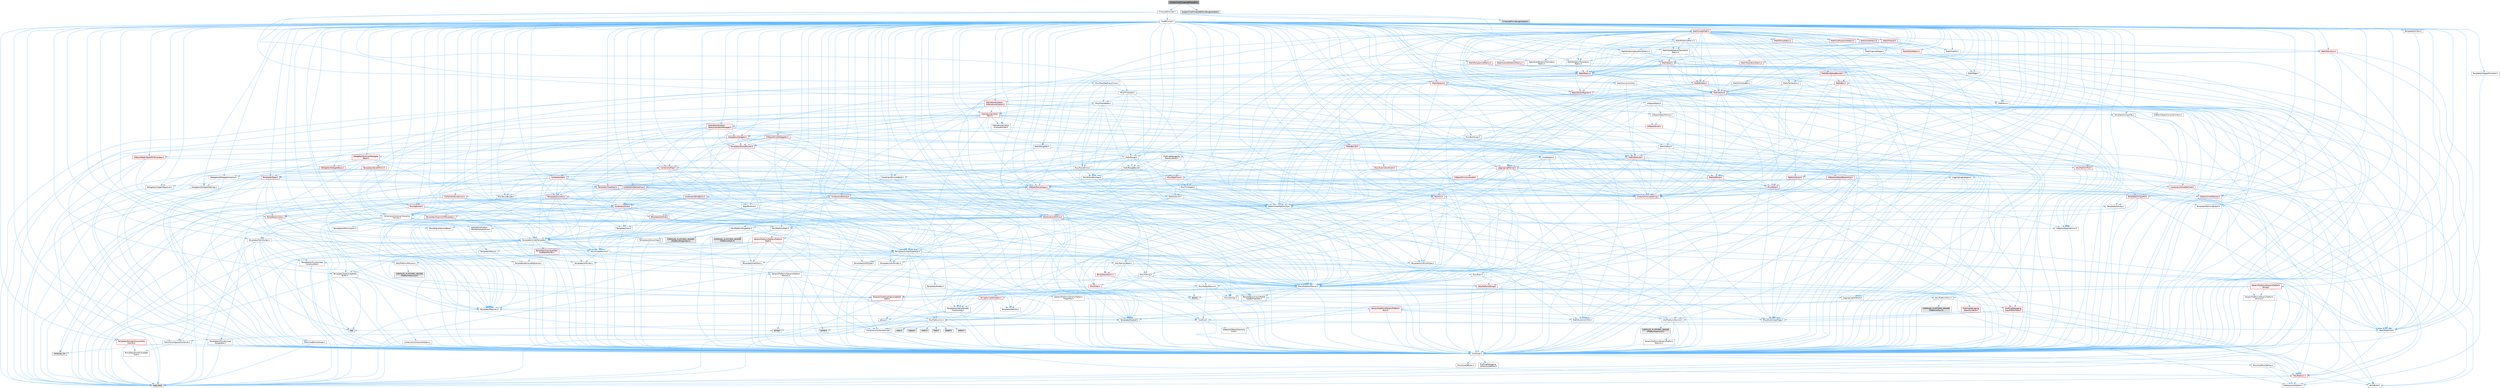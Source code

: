 digraph "SystemTimeTimecodeProvider.h"
{
 // INTERACTIVE_SVG=YES
 // LATEX_PDF_SIZE
  bgcolor="transparent";
  edge [fontname=Helvetica,fontsize=10,labelfontname=Helvetica,labelfontsize=10];
  node [fontname=Helvetica,fontsize=10,shape=box,height=0.2,width=0.4];
  Node1 [id="Node000001",label="SystemTimeTimecodeProvider.h",height=0.2,width=0.4,color="gray40", fillcolor="grey60", style="filled", fontcolor="black",tooltip=" "];
  Node1 -> Node2 [id="edge1_Node000001_Node000002",color="steelblue1",style="solid",tooltip=" "];
  Node2 [id="Node000002",label="TimecodeProvider.h",height=0.2,width=0.4,color="grey40", fillcolor="white", style="filled",URL="$d7/db3/TimecodeProvider_8h.html",tooltip=" "];
  Node2 -> Node3 [id="edge2_Node000002_Node000003",color="steelblue1",style="solid",tooltip=" "];
  Node3 [id="Node000003",label="CoreMinimal.h",height=0.2,width=0.4,color="grey40", fillcolor="white", style="filled",URL="$d7/d67/CoreMinimal_8h.html",tooltip=" "];
  Node3 -> Node4 [id="edge3_Node000003_Node000004",color="steelblue1",style="solid",tooltip=" "];
  Node4 [id="Node000004",label="CoreTypes.h",height=0.2,width=0.4,color="grey40", fillcolor="white", style="filled",URL="$dc/dec/CoreTypes_8h.html",tooltip=" "];
  Node4 -> Node5 [id="edge4_Node000004_Node000005",color="steelblue1",style="solid",tooltip=" "];
  Node5 [id="Node000005",label="HAL/Platform.h",height=0.2,width=0.4,color="red", fillcolor="#FFF0F0", style="filled",URL="$d9/dd0/Platform_8h.html",tooltip=" "];
  Node5 -> Node6 [id="edge5_Node000005_Node000006",color="steelblue1",style="solid",tooltip=" "];
  Node6 [id="Node000006",label="Misc/Build.h",height=0.2,width=0.4,color="grey40", fillcolor="white", style="filled",URL="$d3/dbb/Build_8h.html",tooltip=" "];
  Node5 -> Node8 [id="edge6_Node000005_Node000008",color="steelblue1",style="solid",tooltip=" "];
  Node8 [id="Node000008",label="type_traits",height=0.2,width=0.4,color="grey60", fillcolor="#E0E0E0", style="filled",tooltip=" "];
  Node5 -> Node9 [id="edge7_Node000005_Node000009",color="steelblue1",style="solid",tooltip=" "];
  Node9 [id="Node000009",label="PreprocessorHelpers.h",height=0.2,width=0.4,color="grey40", fillcolor="white", style="filled",URL="$db/ddb/PreprocessorHelpers_8h.html",tooltip=" "];
  Node4 -> Node15 [id="edge8_Node000004_Node000015",color="steelblue1",style="solid",tooltip=" "];
  Node15 [id="Node000015",label="ProfilingDebugging\l/UMemoryDefines.h",height=0.2,width=0.4,color="grey40", fillcolor="white", style="filled",URL="$d2/da2/UMemoryDefines_8h.html",tooltip=" "];
  Node4 -> Node16 [id="edge9_Node000004_Node000016",color="steelblue1",style="solid",tooltip=" "];
  Node16 [id="Node000016",label="Misc/CoreMiscDefines.h",height=0.2,width=0.4,color="grey40", fillcolor="white", style="filled",URL="$da/d38/CoreMiscDefines_8h.html",tooltip=" "];
  Node16 -> Node5 [id="edge10_Node000016_Node000005",color="steelblue1",style="solid",tooltip=" "];
  Node16 -> Node9 [id="edge11_Node000016_Node000009",color="steelblue1",style="solid",tooltip=" "];
  Node4 -> Node17 [id="edge12_Node000004_Node000017",color="steelblue1",style="solid",tooltip=" "];
  Node17 [id="Node000017",label="Misc/CoreDefines.h",height=0.2,width=0.4,color="grey40", fillcolor="white", style="filled",URL="$d3/dd2/CoreDefines_8h.html",tooltip=" "];
  Node3 -> Node18 [id="edge13_Node000003_Node000018",color="steelblue1",style="solid",tooltip=" "];
  Node18 [id="Node000018",label="CoreFwd.h",height=0.2,width=0.4,color="grey40", fillcolor="white", style="filled",URL="$d1/d1e/CoreFwd_8h.html",tooltip=" "];
  Node18 -> Node4 [id="edge14_Node000018_Node000004",color="steelblue1",style="solid",tooltip=" "];
  Node18 -> Node19 [id="edge15_Node000018_Node000019",color="steelblue1",style="solid",tooltip=" "];
  Node19 [id="Node000019",label="Containers/ContainersFwd.h",height=0.2,width=0.4,color="grey40", fillcolor="white", style="filled",URL="$d4/d0a/ContainersFwd_8h.html",tooltip=" "];
  Node19 -> Node5 [id="edge16_Node000019_Node000005",color="steelblue1",style="solid",tooltip=" "];
  Node19 -> Node4 [id="edge17_Node000019_Node000004",color="steelblue1",style="solid",tooltip=" "];
  Node19 -> Node20 [id="edge18_Node000019_Node000020",color="steelblue1",style="solid",tooltip=" "];
  Node20 [id="Node000020",label="Traits/IsContiguousContainer.h",height=0.2,width=0.4,color="grey40", fillcolor="white", style="filled",URL="$d5/d3c/IsContiguousContainer_8h.html",tooltip=" "];
  Node20 -> Node4 [id="edge19_Node000020_Node000004",color="steelblue1",style="solid",tooltip=" "];
  Node20 -> Node21 [id="edge20_Node000020_Node000021",color="steelblue1",style="solid",tooltip=" "];
  Node21 [id="Node000021",label="Misc/StaticAssertComplete\lType.h",height=0.2,width=0.4,color="grey40", fillcolor="white", style="filled",URL="$d5/d4e/StaticAssertCompleteType_8h.html",tooltip=" "];
  Node20 -> Node22 [id="edge21_Node000020_Node000022",color="steelblue1",style="solid",tooltip=" "];
  Node22 [id="Node000022",label="initializer_list",height=0.2,width=0.4,color="grey60", fillcolor="#E0E0E0", style="filled",tooltip=" "];
  Node18 -> Node23 [id="edge22_Node000018_Node000023",color="steelblue1",style="solid",tooltip=" "];
  Node23 [id="Node000023",label="Math/MathFwd.h",height=0.2,width=0.4,color="grey40", fillcolor="white", style="filled",URL="$d2/d10/MathFwd_8h.html",tooltip=" "];
  Node23 -> Node5 [id="edge23_Node000023_Node000005",color="steelblue1",style="solid",tooltip=" "];
  Node18 -> Node24 [id="edge24_Node000018_Node000024",color="steelblue1",style="solid",tooltip=" "];
  Node24 [id="Node000024",label="UObject/UObjectHierarchy\lFwd.h",height=0.2,width=0.4,color="grey40", fillcolor="white", style="filled",URL="$d3/d13/UObjectHierarchyFwd_8h.html",tooltip=" "];
  Node3 -> Node24 [id="edge25_Node000003_Node000024",color="steelblue1",style="solid",tooltip=" "];
  Node3 -> Node19 [id="edge26_Node000003_Node000019",color="steelblue1",style="solid",tooltip=" "];
  Node3 -> Node25 [id="edge27_Node000003_Node000025",color="steelblue1",style="solid",tooltip=" "];
  Node25 [id="Node000025",label="Misc/VarArgs.h",height=0.2,width=0.4,color="grey40", fillcolor="white", style="filled",URL="$d5/d6f/VarArgs_8h.html",tooltip=" "];
  Node25 -> Node4 [id="edge28_Node000025_Node000004",color="steelblue1",style="solid",tooltip=" "];
  Node3 -> Node26 [id="edge29_Node000003_Node000026",color="steelblue1",style="solid",tooltip=" "];
  Node26 [id="Node000026",label="Logging/LogVerbosity.h",height=0.2,width=0.4,color="grey40", fillcolor="white", style="filled",URL="$d2/d8f/LogVerbosity_8h.html",tooltip=" "];
  Node26 -> Node4 [id="edge30_Node000026_Node000004",color="steelblue1",style="solid",tooltip=" "];
  Node3 -> Node27 [id="edge31_Node000003_Node000027",color="steelblue1",style="solid",tooltip=" "];
  Node27 [id="Node000027",label="Misc/OutputDevice.h",height=0.2,width=0.4,color="grey40", fillcolor="white", style="filled",URL="$d7/d32/OutputDevice_8h.html",tooltip=" "];
  Node27 -> Node18 [id="edge32_Node000027_Node000018",color="steelblue1",style="solid",tooltip=" "];
  Node27 -> Node4 [id="edge33_Node000027_Node000004",color="steelblue1",style="solid",tooltip=" "];
  Node27 -> Node26 [id="edge34_Node000027_Node000026",color="steelblue1",style="solid",tooltip=" "];
  Node27 -> Node25 [id="edge35_Node000027_Node000025",color="steelblue1",style="solid",tooltip=" "];
  Node27 -> Node28 [id="edge36_Node000027_Node000028",color="steelblue1",style="solid",tooltip=" "];
  Node28 [id="Node000028",label="Templates/IsArrayOrRefOf\lTypeByPredicate.h",height=0.2,width=0.4,color="grey40", fillcolor="white", style="filled",URL="$d6/da1/IsArrayOrRefOfTypeByPredicate_8h.html",tooltip=" "];
  Node28 -> Node4 [id="edge37_Node000028_Node000004",color="steelblue1",style="solid",tooltip=" "];
  Node27 -> Node29 [id="edge38_Node000027_Node000029",color="steelblue1",style="solid",tooltip=" "];
  Node29 [id="Node000029",label="Templates/IsValidVariadic\lFunctionArg.h",height=0.2,width=0.4,color="grey40", fillcolor="white", style="filled",URL="$d0/dc8/IsValidVariadicFunctionArg_8h.html",tooltip=" "];
  Node29 -> Node4 [id="edge39_Node000029_Node000004",color="steelblue1",style="solid",tooltip=" "];
  Node29 -> Node30 [id="edge40_Node000029_Node000030",color="steelblue1",style="solid",tooltip=" "];
  Node30 [id="Node000030",label="IsEnum.h",height=0.2,width=0.4,color="grey40", fillcolor="white", style="filled",URL="$d4/de5/IsEnum_8h.html",tooltip=" "];
  Node29 -> Node8 [id="edge41_Node000029_Node000008",color="steelblue1",style="solid",tooltip=" "];
  Node27 -> Node31 [id="edge42_Node000027_Node000031",color="steelblue1",style="solid",tooltip=" "];
  Node31 [id="Node000031",label="Traits/IsCharEncodingCompatible\lWith.h",height=0.2,width=0.4,color="red", fillcolor="#FFF0F0", style="filled",URL="$df/dd1/IsCharEncodingCompatibleWith_8h.html",tooltip=" "];
  Node31 -> Node8 [id="edge43_Node000031_Node000008",color="steelblue1",style="solid",tooltip=" "];
  Node3 -> Node33 [id="edge44_Node000003_Node000033",color="steelblue1",style="solid",tooltip=" "];
  Node33 [id="Node000033",label="HAL/PlatformCrt.h",height=0.2,width=0.4,color="grey40", fillcolor="white", style="filled",URL="$d8/d75/PlatformCrt_8h.html",tooltip=" "];
  Node33 -> Node34 [id="edge45_Node000033_Node000034",color="steelblue1",style="solid",tooltip=" "];
  Node34 [id="Node000034",label="new",height=0.2,width=0.4,color="grey60", fillcolor="#E0E0E0", style="filled",tooltip=" "];
  Node33 -> Node35 [id="edge46_Node000033_Node000035",color="steelblue1",style="solid",tooltip=" "];
  Node35 [id="Node000035",label="wchar.h",height=0.2,width=0.4,color="grey60", fillcolor="#E0E0E0", style="filled",tooltip=" "];
  Node33 -> Node36 [id="edge47_Node000033_Node000036",color="steelblue1",style="solid",tooltip=" "];
  Node36 [id="Node000036",label="stddef.h",height=0.2,width=0.4,color="grey60", fillcolor="#E0E0E0", style="filled",tooltip=" "];
  Node33 -> Node37 [id="edge48_Node000033_Node000037",color="steelblue1",style="solid",tooltip=" "];
  Node37 [id="Node000037",label="stdlib.h",height=0.2,width=0.4,color="grey60", fillcolor="#E0E0E0", style="filled",tooltip=" "];
  Node33 -> Node38 [id="edge49_Node000033_Node000038",color="steelblue1",style="solid",tooltip=" "];
  Node38 [id="Node000038",label="stdio.h",height=0.2,width=0.4,color="grey60", fillcolor="#E0E0E0", style="filled",tooltip=" "];
  Node33 -> Node39 [id="edge50_Node000033_Node000039",color="steelblue1",style="solid",tooltip=" "];
  Node39 [id="Node000039",label="stdarg.h",height=0.2,width=0.4,color="grey60", fillcolor="#E0E0E0", style="filled",tooltip=" "];
  Node33 -> Node40 [id="edge51_Node000033_Node000040",color="steelblue1",style="solid",tooltip=" "];
  Node40 [id="Node000040",label="math.h",height=0.2,width=0.4,color="grey60", fillcolor="#E0E0E0", style="filled",tooltip=" "];
  Node33 -> Node41 [id="edge52_Node000033_Node000041",color="steelblue1",style="solid",tooltip=" "];
  Node41 [id="Node000041",label="float.h",height=0.2,width=0.4,color="grey60", fillcolor="#E0E0E0", style="filled",tooltip=" "];
  Node33 -> Node42 [id="edge53_Node000033_Node000042",color="steelblue1",style="solid",tooltip=" "];
  Node42 [id="Node000042",label="string.h",height=0.2,width=0.4,color="grey60", fillcolor="#E0E0E0", style="filled",tooltip=" "];
  Node3 -> Node43 [id="edge54_Node000003_Node000043",color="steelblue1",style="solid",tooltip=" "];
  Node43 [id="Node000043",label="HAL/PlatformMisc.h",height=0.2,width=0.4,color="grey40", fillcolor="white", style="filled",URL="$d0/df5/PlatformMisc_8h.html",tooltip=" "];
  Node43 -> Node4 [id="edge55_Node000043_Node000004",color="steelblue1",style="solid",tooltip=" "];
  Node43 -> Node44 [id="edge56_Node000043_Node000044",color="steelblue1",style="solid",tooltip=" "];
  Node44 [id="Node000044",label="GenericPlatform/GenericPlatform\lMisc.h",height=0.2,width=0.4,color="red", fillcolor="#FFF0F0", style="filled",URL="$db/d9a/GenericPlatformMisc_8h.html",tooltip=" "];
  Node44 -> Node18 [id="edge57_Node000044_Node000018",color="steelblue1",style="solid",tooltip=" "];
  Node44 -> Node4 [id="edge58_Node000044_Node000004",color="steelblue1",style="solid",tooltip=" "];
  Node44 -> Node33 [id="edge59_Node000044_Node000033",color="steelblue1",style="solid",tooltip=" "];
  Node44 -> Node48 [id="edge60_Node000044_Node000048",color="steelblue1",style="solid",tooltip=" "];
  Node48 [id="Node000048",label="Math/NumericLimits.h",height=0.2,width=0.4,color="grey40", fillcolor="white", style="filled",URL="$df/d1b/NumericLimits_8h.html",tooltip=" "];
  Node48 -> Node4 [id="edge61_Node000048_Node000004",color="steelblue1",style="solid",tooltip=" "];
  Node44 -> Node50 [id="edge62_Node000044_Node000050",color="steelblue1",style="solid",tooltip=" "];
  Node50 [id="Node000050",label="Misc/EnumClassFlags.h",height=0.2,width=0.4,color="grey40", fillcolor="white", style="filled",URL="$d8/de7/EnumClassFlags_8h.html",tooltip=" "];
  Node43 -> Node53 [id="edge63_Node000043_Node000053",color="steelblue1",style="solid",tooltip=" "];
  Node53 [id="Node000053",label="COMPILED_PLATFORM_HEADER\l(PlatformMisc.h)",height=0.2,width=0.4,color="grey60", fillcolor="#E0E0E0", style="filled",tooltip=" "];
  Node43 -> Node54 [id="edge64_Node000043_Node000054",color="steelblue1",style="solid",tooltip=" "];
  Node54 [id="Node000054",label="ProfilingDebugging\l/CpuProfilerTrace.h",height=0.2,width=0.4,color="red", fillcolor="#FFF0F0", style="filled",URL="$da/dcb/CpuProfilerTrace_8h.html",tooltip=" "];
  Node54 -> Node4 [id="edge65_Node000054_Node000004",color="steelblue1",style="solid",tooltip=" "];
  Node54 -> Node19 [id="edge66_Node000054_Node000019",color="steelblue1",style="solid",tooltip=" "];
  Node54 -> Node55 [id="edge67_Node000054_Node000055",color="steelblue1",style="solid",tooltip=" "];
  Node55 [id="Node000055",label="HAL/PlatformAtomics.h",height=0.2,width=0.4,color="grey40", fillcolor="white", style="filled",URL="$d3/d36/PlatformAtomics_8h.html",tooltip=" "];
  Node55 -> Node4 [id="edge68_Node000055_Node000004",color="steelblue1",style="solid",tooltip=" "];
  Node55 -> Node56 [id="edge69_Node000055_Node000056",color="steelblue1",style="solid",tooltip=" "];
  Node56 [id="Node000056",label="GenericPlatform/GenericPlatform\lAtomics.h",height=0.2,width=0.4,color="grey40", fillcolor="white", style="filled",URL="$da/d72/GenericPlatformAtomics_8h.html",tooltip=" "];
  Node56 -> Node4 [id="edge70_Node000056_Node000004",color="steelblue1",style="solid",tooltip=" "];
  Node55 -> Node57 [id="edge71_Node000055_Node000057",color="steelblue1",style="solid",tooltip=" "];
  Node57 [id="Node000057",label="COMPILED_PLATFORM_HEADER\l(PlatformAtomics.h)",height=0.2,width=0.4,color="grey60", fillcolor="#E0E0E0", style="filled",tooltip=" "];
  Node54 -> Node9 [id="edge72_Node000054_Node000009",color="steelblue1",style="solid",tooltip=" "];
  Node54 -> Node6 [id="edge73_Node000054_Node000006",color="steelblue1",style="solid",tooltip=" "];
  Node3 -> Node62 [id="edge74_Node000003_Node000062",color="steelblue1",style="solid",tooltip=" "];
  Node62 [id="Node000062",label="Misc/AssertionMacros.h",height=0.2,width=0.4,color="grey40", fillcolor="white", style="filled",URL="$d0/dfa/AssertionMacros_8h.html",tooltip=" "];
  Node62 -> Node4 [id="edge75_Node000062_Node000004",color="steelblue1",style="solid",tooltip=" "];
  Node62 -> Node5 [id="edge76_Node000062_Node000005",color="steelblue1",style="solid",tooltip=" "];
  Node62 -> Node43 [id="edge77_Node000062_Node000043",color="steelblue1",style="solid",tooltip=" "];
  Node62 -> Node9 [id="edge78_Node000062_Node000009",color="steelblue1",style="solid",tooltip=" "];
  Node62 -> Node63 [id="edge79_Node000062_Node000063",color="steelblue1",style="solid",tooltip=" "];
  Node63 [id="Node000063",label="Templates/EnableIf.h",height=0.2,width=0.4,color="grey40", fillcolor="white", style="filled",URL="$d7/d60/EnableIf_8h.html",tooltip=" "];
  Node63 -> Node4 [id="edge80_Node000063_Node000004",color="steelblue1",style="solid",tooltip=" "];
  Node62 -> Node28 [id="edge81_Node000062_Node000028",color="steelblue1",style="solid",tooltip=" "];
  Node62 -> Node29 [id="edge82_Node000062_Node000029",color="steelblue1",style="solid",tooltip=" "];
  Node62 -> Node31 [id="edge83_Node000062_Node000031",color="steelblue1",style="solid",tooltip=" "];
  Node62 -> Node25 [id="edge84_Node000062_Node000025",color="steelblue1",style="solid",tooltip=" "];
  Node62 -> Node64 [id="edge85_Node000062_Node000064",color="steelblue1",style="solid",tooltip=" "];
  Node64 [id="Node000064",label="String/FormatStringSan.h",height=0.2,width=0.4,color="red", fillcolor="#FFF0F0", style="filled",URL="$d3/d8b/FormatStringSan_8h.html",tooltip=" "];
  Node64 -> Node8 [id="edge86_Node000064_Node000008",color="steelblue1",style="solid",tooltip=" "];
  Node64 -> Node4 [id="edge87_Node000064_Node000004",color="steelblue1",style="solid",tooltip=" "];
  Node64 -> Node65 [id="edge88_Node000064_Node000065",color="steelblue1",style="solid",tooltip=" "];
  Node65 [id="Node000065",label="Templates/Requires.h",height=0.2,width=0.4,color="grey40", fillcolor="white", style="filled",URL="$dc/d96/Requires_8h.html",tooltip=" "];
  Node65 -> Node63 [id="edge89_Node000065_Node000063",color="steelblue1",style="solid",tooltip=" "];
  Node65 -> Node8 [id="edge90_Node000065_Node000008",color="steelblue1",style="solid",tooltip=" "];
  Node64 -> Node66 [id="edge91_Node000064_Node000066",color="steelblue1",style="solid",tooltip=" "];
  Node66 [id="Node000066",label="Templates/Identity.h",height=0.2,width=0.4,color="grey40", fillcolor="white", style="filled",URL="$d0/dd5/Identity_8h.html",tooltip=" "];
  Node64 -> Node29 [id="edge92_Node000064_Node000029",color="steelblue1",style="solid",tooltip=" "];
  Node64 -> Node19 [id="edge93_Node000064_Node000019",color="steelblue1",style="solid",tooltip=" "];
  Node62 -> Node70 [id="edge94_Node000062_Node000070",color="steelblue1",style="solid",tooltip=" "];
  Node70 [id="Node000070",label="atomic",height=0.2,width=0.4,color="grey60", fillcolor="#E0E0E0", style="filled",tooltip=" "];
  Node3 -> Node71 [id="edge95_Node000003_Node000071",color="steelblue1",style="solid",tooltip=" "];
  Node71 [id="Node000071",label="Templates/IsPointer.h",height=0.2,width=0.4,color="grey40", fillcolor="white", style="filled",URL="$d7/d05/IsPointer_8h.html",tooltip=" "];
  Node71 -> Node4 [id="edge96_Node000071_Node000004",color="steelblue1",style="solid",tooltip=" "];
  Node3 -> Node72 [id="edge97_Node000003_Node000072",color="steelblue1",style="solid",tooltip=" "];
  Node72 [id="Node000072",label="HAL/PlatformMemory.h",height=0.2,width=0.4,color="grey40", fillcolor="white", style="filled",URL="$de/d68/PlatformMemory_8h.html",tooltip=" "];
  Node72 -> Node4 [id="edge98_Node000072_Node000004",color="steelblue1",style="solid",tooltip=" "];
  Node72 -> Node73 [id="edge99_Node000072_Node000073",color="steelblue1",style="solid",tooltip=" "];
  Node73 [id="Node000073",label="GenericPlatform/GenericPlatform\lMemory.h",height=0.2,width=0.4,color="grey40", fillcolor="white", style="filled",URL="$dd/d22/GenericPlatformMemory_8h.html",tooltip=" "];
  Node73 -> Node18 [id="edge100_Node000073_Node000018",color="steelblue1",style="solid",tooltip=" "];
  Node73 -> Node4 [id="edge101_Node000073_Node000004",color="steelblue1",style="solid",tooltip=" "];
  Node73 -> Node74 [id="edge102_Node000073_Node000074",color="steelblue1",style="solid",tooltip=" "];
  Node74 [id="Node000074",label="HAL/PlatformString.h",height=0.2,width=0.4,color="red", fillcolor="#FFF0F0", style="filled",URL="$db/db5/PlatformString_8h.html",tooltip=" "];
  Node74 -> Node4 [id="edge103_Node000074_Node000004",color="steelblue1",style="solid",tooltip=" "];
  Node73 -> Node42 [id="edge104_Node000073_Node000042",color="steelblue1",style="solid",tooltip=" "];
  Node73 -> Node35 [id="edge105_Node000073_Node000035",color="steelblue1",style="solid",tooltip=" "];
  Node72 -> Node76 [id="edge106_Node000072_Node000076",color="steelblue1",style="solid",tooltip=" "];
  Node76 [id="Node000076",label="COMPILED_PLATFORM_HEADER\l(PlatformMemory.h)",height=0.2,width=0.4,color="grey60", fillcolor="#E0E0E0", style="filled",tooltip=" "];
  Node3 -> Node55 [id="edge107_Node000003_Node000055",color="steelblue1",style="solid",tooltip=" "];
  Node3 -> Node77 [id="edge108_Node000003_Node000077",color="steelblue1",style="solid",tooltip=" "];
  Node77 [id="Node000077",label="Misc/Exec.h",height=0.2,width=0.4,color="grey40", fillcolor="white", style="filled",URL="$de/ddb/Exec_8h.html",tooltip=" "];
  Node77 -> Node4 [id="edge109_Node000077_Node000004",color="steelblue1",style="solid",tooltip=" "];
  Node77 -> Node62 [id="edge110_Node000077_Node000062",color="steelblue1",style="solid",tooltip=" "];
  Node3 -> Node78 [id="edge111_Node000003_Node000078",color="steelblue1",style="solid",tooltip=" "];
  Node78 [id="Node000078",label="HAL/MemoryBase.h",height=0.2,width=0.4,color="grey40", fillcolor="white", style="filled",URL="$d6/d9f/MemoryBase_8h.html",tooltip=" "];
  Node78 -> Node4 [id="edge112_Node000078_Node000004",color="steelblue1",style="solid",tooltip=" "];
  Node78 -> Node55 [id="edge113_Node000078_Node000055",color="steelblue1",style="solid",tooltip=" "];
  Node78 -> Node33 [id="edge114_Node000078_Node000033",color="steelblue1",style="solid",tooltip=" "];
  Node78 -> Node77 [id="edge115_Node000078_Node000077",color="steelblue1",style="solid",tooltip=" "];
  Node78 -> Node27 [id="edge116_Node000078_Node000027",color="steelblue1",style="solid",tooltip=" "];
  Node78 -> Node79 [id="edge117_Node000078_Node000079",color="steelblue1",style="solid",tooltip=" "];
  Node79 [id="Node000079",label="Templates/Atomic.h",height=0.2,width=0.4,color="red", fillcolor="#FFF0F0", style="filled",URL="$d3/d91/Atomic_8h.html",tooltip=" "];
  Node79 -> Node70 [id="edge118_Node000079_Node000070",color="steelblue1",style="solid",tooltip=" "];
  Node3 -> Node88 [id="edge119_Node000003_Node000088",color="steelblue1",style="solid",tooltip=" "];
  Node88 [id="Node000088",label="HAL/UnrealMemory.h",height=0.2,width=0.4,color="grey40", fillcolor="white", style="filled",URL="$d9/d96/UnrealMemory_8h.html",tooltip=" "];
  Node88 -> Node4 [id="edge120_Node000088_Node000004",color="steelblue1",style="solid",tooltip=" "];
  Node88 -> Node73 [id="edge121_Node000088_Node000073",color="steelblue1",style="solid",tooltip=" "];
  Node88 -> Node78 [id="edge122_Node000088_Node000078",color="steelblue1",style="solid",tooltip=" "];
  Node88 -> Node72 [id="edge123_Node000088_Node000072",color="steelblue1",style="solid",tooltip=" "];
  Node88 -> Node89 [id="edge124_Node000088_Node000089",color="steelblue1",style="solid",tooltip=" "];
  Node89 [id="Node000089",label="ProfilingDebugging\l/MemoryTrace.h",height=0.2,width=0.4,color="red", fillcolor="#FFF0F0", style="filled",URL="$da/dd7/MemoryTrace_8h.html",tooltip=" "];
  Node89 -> Node5 [id="edge125_Node000089_Node000005",color="steelblue1",style="solid",tooltip=" "];
  Node89 -> Node50 [id="edge126_Node000089_Node000050",color="steelblue1",style="solid",tooltip=" "];
  Node88 -> Node71 [id="edge127_Node000088_Node000071",color="steelblue1",style="solid",tooltip=" "];
  Node3 -> Node90 [id="edge128_Node000003_Node000090",color="steelblue1",style="solid",tooltip=" "];
  Node90 [id="Node000090",label="Templates/IsArithmetic.h",height=0.2,width=0.4,color="grey40", fillcolor="white", style="filled",URL="$d2/d5d/IsArithmetic_8h.html",tooltip=" "];
  Node90 -> Node4 [id="edge129_Node000090_Node000004",color="steelblue1",style="solid",tooltip=" "];
  Node3 -> Node84 [id="edge130_Node000003_Node000084",color="steelblue1",style="solid",tooltip=" "];
  Node84 [id="Node000084",label="Templates/AndOrNot.h",height=0.2,width=0.4,color="grey40", fillcolor="white", style="filled",URL="$db/d0a/AndOrNot_8h.html",tooltip=" "];
  Node84 -> Node4 [id="edge131_Node000084_Node000004",color="steelblue1",style="solid",tooltip=" "];
  Node3 -> Node91 [id="edge132_Node000003_Node000091",color="steelblue1",style="solid",tooltip=" "];
  Node91 [id="Node000091",label="Templates/IsPODType.h",height=0.2,width=0.4,color="grey40", fillcolor="white", style="filled",URL="$d7/db1/IsPODType_8h.html",tooltip=" "];
  Node91 -> Node4 [id="edge133_Node000091_Node000004",color="steelblue1",style="solid",tooltip=" "];
  Node3 -> Node92 [id="edge134_Node000003_Node000092",color="steelblue1",style="solid",tooltip=" "];
  Node92 [id="Node000092",label="Templates/IsUECoreType.h",height=0.2,width=0.4,color="grey40", fillcolor="white", style="filled",URL="$d1/db8/IsUECoreType_8h.html",tooltip=" "];
  Node92 -> Node4 [id="edge135_Node000092_Node000004",color="steelblue1",style="solid",tooltip=" "];
  Node92 -> Node8 [id="edge136_Node000092_Node000008",color="steelblue1",style="solid",tooltip=" "];
  Node3 -> Node85 [id="edge137_Node000003_Node000085",color="steelblue1",style="solid",tooltip=" "];
  Node85 [id="Node000085",label="Templates/IsTriviallyCopy\lConstructible.h",height=0.2,width=0.4,color="grey40", fillcolor="white", style="filled",URL="$d3/d78/IsTriviallyCopyConstructible_8h.html",tooltip=" "];
  Node85 -> Node4 [id="edge138_Node000085_Node000004",color="steelblue1",style="solid",tooltip=" "];
  Node85 -> Node8 [id="edge139_Node000085_Node000008",color="steelblue1",style="solid",tooltip=" "];
  Node3 -> Node93 [id="edge140_Node000003_Node000093",color="steelblue1",style="solid",tooltip=" "];
  Node93 [id="Node000093",label="Templates/UnrealTypeTraits.h",height=0.2,width=0.4,color="grey40", fillcolor="white", style="filled",URL="$d2/d2d/UnrealTypeTraits_8h.html",tooltip=" "];
  Node93 -> Node4 [id="edge141_Node000093_Node000004",color="steelblue1",style="solid",tooltip=" "];
  Node93 -> Node71 [id="edge142_Node000093_Node000071",color="steelblue1",style="solid",tooltip=" "];
  Node93 -> Node62 [id="edge143_Node000093_Node000062",color="steelblue1",style="solid",tooltip=" "];
  Node93 -> Node84 [id="edge144_Node000093_Node000084",color="steelblue1",style="solid",tooltip=" "];
  Node93 -> Node63 [id="edge145_Node000093_Node000063",color="steelblue1",style="solid",tooltip=" "];
  Node93 -> Node90 [id="edge146_Node000093_Node000090",color="steelblue1",style="solid",tooltip=" "];
  Node93 -> Node30 [id="edge147_Node000093_Node000030",color="steelblue1",style="solid",tooltip=" "];
  Node93 -> Node94 [id="edge148_Node000093_Node000094",color="steelblue1",style="solid",tooltip=" "];
  Node94 [id="Node000094",label="Templates/Models.h",height=0.2,width=0.4,color="grey40", fillcolor="white", style="filled",URL="$d3/d0c/Models_8h.html",tooltip=" "];
  Node94 -> Node66 [id="edge149_Node000094_Node000066",color="steelblue1",style="solid",tooltip=" "];
  Node93 -> Node91 [id="edge150_Node000093_Node000091",color="steelblue1",style="solid",tooltip=" "];
  Node93 -> Node92 [id="edge151_Node000093_Node000092",color="steelblue1",style="solid",tooltip=" "];
  Node93 -> Node85 [id="edge152_Node000093_Node000085",color="steelblue1",style="solid",tooltip=" "];
  Node3 -> Node63 [id="edge153_Node000003_Node000063",color="steelblue1",style="solid",tooltip=" "];
  Node3 -> Node95 [id="edge154_Node000003_Node000095",color="steelblue1",style="solid",tooltip=" "];
  Node95 [id="Node000095",label="Templates/RemoveReference.h",height=0.2,width=0.4,color="grey40", fillcolor="white", style="filled",URL="$da/dbe/RemoveReference_8h.html",tooltip=" "];
  Node95 -> Node4 [id="edge155_Node000095_Node000004",color="steelblue1",style="solid",tooltip=" "];
  Node3 -> Node96 [id="edge156_Node000003_Node000096",color="steelblue1",style="solid",tooltip=" "];
  Node96 [id="Node000096",label="Templates/IntegralConstant.h",height=0.2,width=0.4,color="grey40", fillcolor="white", style="filled",URL="$db/d1b/IntegralConstant_8h.html",tooltip=" "];
  Node96 -> Node4 [id="edge157_Node000096_Node000004",color="steelblue1",style="solid",tooltip=" "];
  Node3 -> Node97 [id="edge158_Node000003_Node000097",color="steelblue1",style="solid",tooltip=" "];
  Node97 [id="Node000097",label="Templates/IsClass.h",height=0.2,width=0.4,color="grey40", fillcolor="white", style="filled",URL="$db/dcb/IsClass_8h.html",tooltip=" "];
  Node97 -> Node4 [id="edge159_Node000097_Node000004",color="steelblue1",style="solid",tooltip=" "];
  Node3 -> Node98 [id="edge160_Node000003_Node000098",color="steelblue1",style="solid",tooltip=" "];
  Node98 [id="Node000098",label="Templates/TypeCompatible\lBytes.h",height=0.2,width=0.4,color="grey40", fillcolor="white", style="filled",URL="$df/d0a/TypeCompatibleBytes_8h.html",tooltip=" "];
  Node98 -> Node4 [id="edge161_Node000098_Node000004",color="steelblue1",style="solid",tooltip=" "];
  Node98 -> Node42 [id="edge162_Node000098_Node000042",color="steelblue1",style="solid",tooltip=" "];
  Node98 -> Node34 [id="edge163_Node000098_Node000034",color="steelblue1",style="solid",tooltip=" "];
  Node98 -> Node8 [id="edge164_Node000098_Node000008",color="steelblue1",style="solid",tooltip=" "];
  Node3 -> Node20 [id="edge165_Node000003_Node000020",color="steelblue1",style="solid",tooltip=" "];
  Node3 -> Node99 [id="edge166_Node000003_Node000099",color="steelblue1",style="solid",tooltip=" "];
  Node99 [id="Node000099",label="Templates/UnrealTemplate.h",height=0.2,width=0.4,color="grey40", fillcolor="white", style="filled",URL="$d4/d24/UnrealTemplate_8h.html",tooltip=" "];
  Node99 -> Node4 [id="edge167_Node000099_Node000004",color="steelblue1",style="solid",tooltip=" "];
  Node99 -> Node71 [id="edge168_Node000099_Node000071",color="steelblue1",style="solid",tooltip=" "];
  Node99 -> Node88 [id="edge169_Node000099_Node000088",color="steelblue1",style="solid",tooltip=" "];
  Node99 -> Node100 [id="edge170_Node000099_Node000100",color="steelblue1",style="solid",tooltip=" "];
  Node100 [id="Node000100",label="Templates/CopyQualifiers\lAndRefsFromTo.h",height=0.2,width=0.4,color="red", fillcolor="#FFF0F0", style="filled",URL="$d3/db3/CopyQualifiersAndRefsFromTo_8h.html",tooltip=" "];
  Node99 -> Node93 [id="edge171_Node000099_Node000093",color="steelblue1",style="solid",tooltip=" "];
  Node99 -> Node95 [id="edge172_Node000099_Node000095",color="steelblue1",style="solid",tooltip=" "];
  Node99 -> Node65 [id="edge173_Node000099_Node000065",color="steelblue1",style="solid",tooltip=" "];
  Node99 -> Node98 [id="edge174_Node000099_Node000098",color="steelblue1",style="solid",tooltip=" "];
  Node99 -> Node66 [id="edge175_Node000099_Node000066",color="steelblue1",style="solid",tooltip=" "];
  Node99 -> Node20 [id="edge176_Node000099_Node000020",color="steelblue1",style="solid",tooltip=" "];
  Node99 -> Node102 [id="edge177_Node000099_Node000102",color="steelblue1",style="solid",tooltip=" "];
  Node102 [id="Node000102",label="Traits/UseBitwiseSwap.h",height=0.2,width=0.4,color="grey40", fillcolor="white", style="filled",URL="$db/df3/UseBitwiseSwap_8h.html",tooltip=" "];
  Node102 -> Node4 [id="edge178_Node000102_Node000004",color="steelblue1",style="solid",tooltip=" "];
  Node102 -> Node8 [id="edge179_Node000102_Node000008",color="steelblue1",style="solid",tooltip=" "];
  Node99 -> Node8 [id="edge180_Node000099_Node000008",color="steelblue1",style="solid",tooltip=" "];
  Node3 -> Node48 [id="edge181_Node000003_Node000048",color="steelblue1",style="solid",tooltip=" "];
  Node3 -> Node103 [id="edge182_Node000003_Node000103",color="steelblue1",style="solid",tooltip=" "];
  Node103 [id="Node000103",label="HAL/PlatformMath.h",height=0.2,width=0.4,color="grey40", fillcolor="white", style="filled",URL="$dc/d53/PlatformMath_8h.html",tooltip=" "];
  Node103 -> Node4 [id="edge183_Node000103_Node000004",color="steelblue1",style="solid",tooltip=" "];
  Node103 -> Node104 [id="edge184_Node000103_Node000104",color="steelblue1",style="solid",tooltip=" "];
  Node104 [id="Node000104",label="GenericPlatform/GenericPlatform\lMath.h",height=0.2,width=0.4,color="red", fillcolor="#FFF0F0", style="filled",URL="$d5/d79/GenericPlatformMath_8h.html",tooltip=" "];
  Node104 -> Node4 [id="edge185_Node000104_Node000004",color="steelblue1",style="solid",tooltip=" "];
  Node104 -> Node19 [id="edge186_Node000104_Node000019",color="steelblue1",style="solid",tooltip=" "];
  Node104 -> Node33 [id="edge187_Node000104_Node000033",color="steelblue1",style="solid",tooltip=" "];
  Node104 -> Node84 [id="edge188_Node000104_Node000084",color="steelblue1",style="solid",tooltip=" "];
  Node104 -> Node105 [id="edge189_Node000104_Node000105",color="steelblue1",style="solid",tooltip=" "];
  Node105 [id="Node000105",label="Templates/Decay.h",height=0.2,width=0.4,color="grey40", fillcolor="white", style="filled",URL="$dd/d0f/Decay_8h.html",tooltip=" "];
  Node105 -> Node4 [id="edge190_Node000105_Node000004",color="steelblue1",style="solid",tooltip=" "];
  Node105 -> Node95 [id="edge191_Node000105_Node000095",color="steelblue1",style="solid",tooltip=" "];
  Node105 -> Node8 [id="edge192_Node000105_Node000008",color="steelblue1",style="solid",tooltip=" "];
  Node104 -> Node93 [id="edge193_Node000104_Node000093",color="steelblue1",style="solid",tooltip=" "];
  Node104 -> Node65 [id="edge194_Node000104_Node000065",color="steelblue1",style="solid",tooltip=" "];
  Node104 -> Node98 [id="edge195_Node000104_Node000098",color="steelblue1",style="solid",tooltip=" "];
  Node104 -> Node8 [id="edge196_Node000104_Node000008",color="steelblue1",style="solid",tooltip=" "];
  Node103 -> Node110 [id="edge197_Node000103_Node000110",color="steelblue1",style="solid",tooltip=" "];
  Node110 [id="Node000110",label="COMPILED_PLATFORM_HEADER\l(PlatformMath.h)",height=0.2,width=0.4,color="grey60", fillcolor="#E0E0E0", style="filled",tooltip=" "];
  Node3 -> Node86 [id="edge198_Node000003_Node000086",color="steelblue1",style="solid",tooltip=" "];
  Node86 [id="Node000086",label="Templates/IsTriviallyCopy\lAssignable.h",height=0.2,width=0.4,color="grey40", fillcolor="white", style="filled",URL="$d2/df2/IsTriviallyCopyAssignable_8h.html",tooltip=" "];
  Node86 -> Node4 [id="edge199_Node000086_Node000004",color="steelblue1",style="solid",tooltip=" "];
  Node86 -> Node8 [id="edge200_Node000086_Node000008",color="steelblue1",style="solid",tooltip=" "];
  Node3 -> Node111 [id="edge201_Node000003_Node000111",color="steelblue1",style="solid",tooltip=" "];
  Node111 [id="Node000111",label="Templates/MemoryOps.h",height=0.2,width=0.4,color="grey40", fillcolor="white", style="filled",URL="$db/dea/MemoryOps_8h.html",tooltip=" "];
  Node111 -> Node4 [id="edge202_Node000111_Node000004",color="steelblue1",style="solid",tooltip=" "];
  Node111 -> Node88 [id="edge203_Node000111_Node000088",color="steelblue1",style="solid",tooltip=" "];
  Node111 -> Node86 [id="edge204_Node000111_Node000086",color="steelblue1",style="solid",tooltip=" "];
  Node111 -> Node85 [id="edge205_Node000111_Node000085",color="steelblue1",style="solid",tooltip=" "];
  Node111 -> Node65 [id="edge206_Node000111_Node000065",color="steelblue1",style="solid",tooltip=" "];
  Node111 -> Node93 [id="edge207_Node000111_Node000093",color="steelblue1",style="solid",tooltip=" "];
  Node111 -> Node102 [id="edge208_Node000111_Node000102",color="steelblue1",style="solid",tooltip=" "];
  Node111 -> Node34 [id="edge209_Node000111_Node000034",color="steelblue1",style="solid",tooltip=" "];
  Node111 -> Node8 [id="edge210_Node000111_Node000008",color="steelblue1",style="solid",tooltip=" "];
  Node3 -> Node112 [id="edge211_Node000003_Node000112",color="steelblue1",style="solid",tooltip=" "];
  Node112 [id="Node000112",label="Containers/ContainerAllocation\lPolicies.h",height=0.2,width=0.4,color="grey40", fillcolor="white", style="filled",URL="$d7/dff/ContainerAllocationPolicies_8h.html",tooltip=" "];
  Node112 -> Node4 [id="edge212_Node000112_Node000004",color="steelblue1",style="solid",tooltip=" "];
  Node112 -> Node113 [id="edge213_Node000112_Node000113",color="steelblue1",style="solid",tooltip=" "];
  Node113 [id="Node000113",label="Containers/ContainerHelpers.h",height=0.2,width=0.4,color="grey40", fillcolor="white", style="filled",URL="$d7/d33/ContainerHelpers_8h.html",tooltip=" "];
  Node113 -> Node4 [id="edge214_Node000113_Node000004",color="steelblue1",style="solid",tooltip=" "];
  Node112 -> Node112 [id="edge215_Node000112_Node000112",color="steelblue1",style="solid",tooltip=" "];
  Node112 -> Node103 [id="edge216_Node000112_Node000103",color="steelblue1",style="solid",tooltip=" "];
  Node112 -> Node88 [id="edge217_Node000112_Node000088",color="steelblue1",style="solid",tooltip=" "];
  Node112 -> Node48 [id="edge218_Node000112_Node000048",color="steelblue1",style="solid",tooltip=" "];
  Node112 -> Node62 [id="edge219_Node000112_Node000062",color="steelblue1",style="solid",tooltip=" "];
  Node112 -> Node114 [id="edge220_Node000112_Node000114",color="steelblue1",style="solid",tooltip=" "];
  Node114 [id="Node000114",label="Templates/IsPolymorphic.h",height=0.2,width=0.4,color="grey40", fillcolor="white", style="filled",URL="$dc/d20/IsPolymorphic_8h.html",tooltip=" "];
  Node112 -> Node111 [id="edge221_Node000112_Node000111",color="steelblue1",style="solid",tooltip=" "];
  Node112 -> Node98 [id="edge222_Node000112_Node000098",color="steelblue1",style="solid",tooltip=" "];
  Node112 -> Node8 [id="edge223_Node000112_Node000008",color="steelblue1",style="solid",tooltip=" "];
  Node3 -> Node115 [id="edge224_Node000003_Node000115",color="steelblue1",style="solid",tooltip=" "];
  Node115 [id="Node000115",label="Templates/IsEnumClass.h",height=0.2,width=0.4,color="grey40", fillcolor="white", style="filled",URL="$d7/d15/IsEnumClass_8h.html",tooltip=" "];
  Node115 -> Node4 [id="edge225_Node000115_Node000004",color="steelblue1",style="solid",tooltip=" "];
  Node115 -> Node84 [id="edge226_Node000115_Node000084",color="steelblue1",style="solid",tooltip=" "];
  Node3 -> Node116 [id="edge227_Node000003_Node000116",color="steelblue1",style="solid",tooltip=" "];
  Node116 [id="Node000116",label="HAL/PlatformProperties.h",height=0.2,width=0.4,color="grey40", fillcolor="white", style="filled",URL="$d9/db0/PlatformProperties_8h.html",tooltip=" "];
  Node116 -> Node4 [id="edge228_Node000116_Node000004",color="steelblue1",style="solid",tooltip=" "];
  Node116 -> Node117 [id="edge229_Node000116_Node000117",color="steelblue1",style="solid",tooltip=" "];
  Node117 [id="Node000117",label="GenericPlatform/GenericPlatform\lProperties.h",height=0.2,width=0.4,color="grey40", fillcolor="white", style="filled",URL="$d2/dcd/GenericPlatformProperties_8h.html",tooltip=" "];
  Node117 -> Node4 [id="edge230_Node000117_Node000004",color="steelblue1",style="solid",tooltip=" "];
  Node117 -> Node44 [id="edge231_Node000117_Node000044",color="steelblue1",style="solid",tooltip=" "];
  Node116 -> Node118 [id="edge232_Node000116_Node000118",color="steelblue1",style="solid",tooltip=" "];
  Node118 [id="Node000118",label="COMPILED_PLATFORM_HEADER\l(PlatformProperties.h)",height=0.2,width=0.4,color="grey60", fillcolor="#E0E0E0", style="filled",tooltip=" "];
  Node3 -> Node119 [id="edge233_Node000003_Node000119",color="steelblue1",style="solid",tooltip=" "];
  Node119 [id="Node000119",label="Misc/EngineVersionBase.h",height=0.2,width=0.4,color="grey40", fillcolor="white", style="filled",URL="$d5/d2b/EngineVersionBase_8h.html",tooltip=" "];
  Node119 -> Node4 [id="edge234_Node000119_Node000004",color="steelblue1",style="solid",tooltip=" "];
  Node3 -> Node120 [id="edge235_Node000003_Node000120",color="steelblue1",style="solid",tooltip=" "];
  Node120 [id="Node000120",label="Internationalization\l/TextNamespaceFwd.h",height=0.2,width=0.4,color="grey40", fillcolor="white", style="filled",URL="$d8/d97/TextNamespaceFwd_8h.html",tooltip=" "];
  Node120 -> Node4 [id="edge236_Node000120_Node000004",color="steelblue1",style="solid",tooltip=" "];
  Node3 -> Node121 [id="edge237_Node000003_Node000121",color="steelblue1",style="solid",tooltip=" "];
  Node121 [id="Node000121",label="Serialization/Archive.h",height=0.2,width=0.4,color="red", fillcolor="#FFF0F0", style="filled",URL="$d7/d3b/Archive_8h.html",tooltip=" "];
  Node121 -> Node18 [id="edge238_Node000121_Node000018",color="steelblue1",style="solid",tooltip=" "];
  Node121 -> Node4 [id="edge239_Node000121_Node000004",color="steelblue1",style="solid",tooltip=" "];
  Node121 -> Node116 [id="edge240_Node000121_Node000116",color="steelblue1",style="solid",tooltip=" "];
  Node121 -> Node120 [id="edge241_Node000121_Node000120",color="steelblue1",style="solid",tooltip=" "];
  Node121 -> Node23 [id="edge242_Node000121_Node000023",color="steelblue1",style="solid",tooltip=" "];
  Node121 -> Node62 [id="edge243_Node000121_Node000062",color="steelblue1",style="solid",tooltip=" "];
  Node121 -> Node6 [id="edge244_Node000121_Node000006",color="steelblue1",style="solid",tooltip=" "];
  Node121 -> Node119 [id="edge245_Node000121_Node000119",color="steelblue1",style="solid",tooltip=" "];
  Node121 -> Node25 [id="edge246_Node000121_Node000025",color="steelblue1",style="solid",tooltip=" "];
  Node121 -> Node63 [id="edge247_Node000121_Node000063",color="steelblue1",style="solid",tooltip=" "];
  Node121 -> Node28 [id="edge248_Node000121_Node000028",color="steelblue1",style="solid",tooltip=" "];
  Node121 -> Node115 [id="edge249_Node000121_Node000115",color="steelblue1",style="solid",tooltip=" "];
  Node121 -> Node29 [id="edge250_Node000121_Node000029",color="steelblue1",style="solid",tooltip=" "];
  Node121 -> Node99 [id="edge251_Node000121_Node000099",color="steelblue1",style="solid",tooltip=" "];
  Node121 -> Node31 [id="edge252_Node000121_Node000031",color="steelblue1",style="solid",tooltip=" "];
  Node121 -> Node124 [id="edge253_Node000121_Node000124",color="steelblue1",style="solid",tooltip=" "];
  Node124 [id="Node000124",label="UObject/ObjectVersion.h",height=0.2,width=0.4,color="grey40", fillcolor="white", style="filled",URL="$da/d63/ObjectVersion_8h.html",tooltip=" "];
  Node124 -> Node4 [id="edge254_Node000124_Node000004",color="steelblue1",style="solid",tooltip=" "];
  Node3 -> Node125 [id="edge255_Node000003_Node000125",color="steelblue1",style="solid",tooltip=" "];
  Node125 [id="Node000125",label="Templates/Less.h",height=0.2,width=0.4,color="grey40", fillcolor="white", style="filled",URL="$de/dc8/Less_8h.html",tooltip=" "];
  Node125 -> Node4 [id="edge256_Node000125_Node000004",color="steelblue1",style="solid",tooltip=" "];
  Node125 -> Node99 [id="edge257_Node000125_Node000099",color="steelblue1",style="solid",tooltip=" "];
  Node3 -> Node126 [id="edge258_Node000003_Node000126",color="steelblue1",style="solid",tooltip=" "];
  Node126 [id="Node000126",label="Templates/Sorting.h",height=0.2,width=0.4,color="red", fillcolor="#FFF0F0", style="filled",URL="$d3/d9e/Sorting_8h.html",tooltip=" "];
  Node126 -> Node4 [id="edge259_Node000126_Node000004",color="steelblue1",style="solid",tooltip=" "];
  Node126 -> Node103 [id="edge260_Node000126_Node000103",color="steelblue1",style="solid",tooltip=" "];
  Node126 -> Node125 [id="edge261_Node000126_Node000125",color="steelblue1",style="solid",tooltip=" "];
  Node3 -> Node137 [id="edge262_Node000003_Node000137",color="steelblue1",style="solid",tooltip=" "];
  Node137 [id="Node000137",label="Misc/Char.h",height=0.2,width=0.4,color="red", fillcolor="#FFF0F0", style="filled",URL="$d0/d58/Char_8h.html",tooltip=" "];
  Node137 -> Node4 [id="edge263_Node000137_Node000004",color="steelblue1",style="solid",tooltip=" "];
  Node137 -> Node8 [id="edge264_Node000137_Node000008",color="steelblue1",style="solid",tooltip=" "];
  Node3 -> Node140 [id="edge265_Node000003_Node000140",color="steelblue1",style="solid",tooltip=" "];
  Node140 [id="Node000140",label="GenericPlatform/GenericPlatform\lStricmp.h",height=0.2,width=0.4,color="grey40", fillcolor="white", style="filled",URL="$d2/d86/GenericPlatformStricmp_8h.html",tooltip=" "];
  Node140 -> Node4 [id="edge266_Node000140_Node000004",color="steelblue1",style="solid",tooltip=" "];
  Node3 -> Node141 [id="edge267_Node000003_Node000141",color="steelblue1",style="solid",tooltip=" "];
  Node141 [id="Node000141",label="GenericPlatform/GenericPlatform\lString.h",height=0.2,width=0.4,color="red", fillcolor="#FFF0F0", style="filled",URL="$dd/d20/GenericPlatformString_8h.html",tooltip=" "];
  Node141 -> Node4 [id="edge268_Node000141_Node000004",color="steelblue1",style="solid",tooltip=" "];
  Node141 -> Node140 [id="edge269_Node000141_Node000140",color="steelblue1",style="solid",tooltip=" "];
  Node141 -> Node63 [id="edge270_Node000141_Node000063",color="steelblue1",style="solid",tooltip=" "];
  Node141 -> Node31 [id="edge271_Node000141_Node000031",color="steelblue1",style="solid",tooltip=" "];
  Node141 -> Node8 [id="edge272_Node000141_Node000008",color="steelblue1",style="solid",tooltip=" "];
  Node3 -> Node74 [id="edge273_Node000003_Node000074",color="steelblue1",style="solid",tooltip=" "];
  Node3 -> Node144 [id="edge274_Node000003_Node000144",color="steelblue1",style="solid",tooltip=" "];
  Node144 [id="Node000144",label="Misc/CString.h",height=0.2,width=0.4,color="grey40", fillcolor="white", style="filled",URL="$d2/d49/CString_8h.html",tooltip=" "];
  Node144 -> Node4 [id="edge275_Node000144_Node000004",color="steelblue1",style="solid",tooltip=" "];
  Node144 -> Node33 [id="edge276_Node000144_Node000033",color="steelblue1",style="solid",tooltip=" "];
  Node144 -> Node74 [id="edge277_Node000144_Node000074",color="steelblue1",style="solid",tooltip=" "];
  Node144 -> Node62 [id="edge278_Node000144_Node000062",color="steelblue1",style="solid",tooltip=" "];
  Node144 -> Node137 [id="edge279_Node000144_Node000137",color="steelblue1",style="solid",tooltip=" "];
  Node144 -> Node25 [id="edge280_Node000144_Node000025",color="steelblue1",style="solid",tooltip=" "];
  Node144 -> Node28 [id="edge281_Node000144_Node000028",color="steelblue1",style="solid",tooltip=" "];
  Node144 -> Node29 [id="edge282_Node000144_Node000029",color="steelblue1",style="solid",tooltip=" "];
  Node144 -> Node31 [id="edge283_Node000144_Node000031",color="steelblue1",style="solid",tooltip=" "];
  Node3 -> Node145 [id="edge284_Node000003_Node000145",color="steelblue1",style="solid",tooltip=" "];
  Node145 [id="Node000145",label="Misc/Crc.h",height=0.2,width=0.4,color="red", fillcolor="#FFF0F0", style="filled",URL="$d4/dd2/Crc_8h.html",tooltip=" "];
  Node145 -> Node4 [id="edge285_Node000145_Node000004",color="steelblue1",style="solid",tooltip=" "];
  Node145 -> Node74 [id="edge286_Node000145_Node000074",color="steelblue1",style="solid",tooltip=" "];
  Node145 -> Node62 [id="edge287_Node000145_Node000062",color="steelblue1",style="solid",tooltip=" "];
  Node145 -> Node144 [id="edge288_Node000145_Node000144",color="steelblue1",style="solid",tooltip=" "];
  Node145 -> Node137 [id="edge289_Node000145_Node000137",color="steelblue1",style="solid",tooltip=" "];
  Node145 -> Node93 [id="edge290_Node000145_Node000093",color="steelblue1",style="solid",tooltip=" "];
  Node3 -> Node136 [id="edge291_Node000003_Node000136",color="steelblue1",style="solid",tooltip=" "];
  Node136 [id="Node000136",label="Math/UnrealMathUtility.h",height=0.2,width=0.4,color="grey40", fillcolor="white", style="filled",URL="$db/db8/UnrealMathUtility_8h.html",tooltip=" "];
  Node136 -> Node4 [id="edge292_Node000136_Node000004",color="steelblue1",style="solid",tooltip=" "];
  Node136 -> Node62 [id="edge293_Node000136_Node000062",color="steelblue1",style="solid",tooltip=" "];
  Node136 -> Node103 [id="edge294_Node000136_Node000103",color="steelblue1",style="solid",tooltip=" "];
  Node136 -> Node23 [id="edge295_Node000136_Node000023",color="steelblue1",style="solid",tooltip=" "];
  Node136 -> Node66 [id="edge296_Node000136_Node000066",color="steelblue1",style="solid",tooltip=" "];
  Node136 -> Node65 [id="edge297_Node000136_Node000065",color="steelblue1",style="solid",tooltip=" "];
  Node3 -> Node146 [id="edge298_Node000003_Node000146",color="steelblue1",style="solid",tooltip=" "];
  Node146 [id="Node000146",label="Containers/UnrealString.h",height=0.2,width=0.4,color="red", fillcolor="#FFF0F0", style="filled",URL="$d5/dba/UnrealString_8h.html",tooltip=" "];
  Node3 -> Node150 [id="edge299_Node000003_Node000150",color="steelblue1",style="solid",tooltip=" "];
  Node150 [id="Node000150",label="Containers/Array.h",height=0.2,width=0.4,color="red", fillcolor="#FFF0F0", style="filled",URL="$df/dd0/Array_8h.html",tooltip=" "];
  Node150 -> Node4 [id="edge300_Node000150_Node000004",color="steelblue1",style="solid",tooltip=" "];
  Node150 -> Node62 [id="edge301_Node000150_Node000062",color="steelblue1",style="solid",tooltip=" "];
  Node150 -> Node88 [id="edge302_Node000150_Node000088",color="steelblue1",style="solid",tooltip=" "];
  Node150 -> Node93 [id="edge303_Node000150_Node000093",color="steelblue1",style="solid",tooltip=" "];
  Node150 -> Node99 [id="edge304_Node000150_Node000099",color="steelblue1",style="solid",tooltip=" "];
  Node150 -> Node112 [id="edge305_Node000150_Node000112",color="steelblue1",style="solid",tooltip=" "];
  Node150 -> Node121 [id="edge306_Node000150_Node000121",color="steelblue1",style="solid",tooltip=" "];
  Node150 -> Node129 [id="edge307_Node000150_Node000129",color="steelblue1",style="solid",tooltip=" "];
  Node129 [id="Node000129",label="Templates/Invoke.h",height=0.2,width=0.4,color="red", fillcolor="#FFF0F0", style="filled",URL="$d7/deb/Invoke_8h.html",tooltip=" "];
  Node129 -> Node4 [id="edge308_Node000129_Node000004",color="steelblue1",style="solid",tooltip=" "];
  Node129 -> Node99 [id="edge309_Node000129_Node000099",color="steelblue1",style="solid",tooltip=" "];
  Node129 -> Node8 [id="edge310_Node000129_Node000008",color="steelblue1",style="solid",tooltip=" "];
  Node150 -> Node125 [id="edge311_Node000150_Node000125",color="steelblue1",style="solid",tooltip=" "];
  Node150 -> Node65 [id="edge312_Node000150_Node000065",color="steelblue1",style="solid",tooltip=" "];
  Node150 -> Node126 [id="edge313_Node000150_Node000126",color="steelblue1",style="solid",tooltip=" "];
  Node150 -> Node173 [id="edge314_Node000150_Node000173",color="steelblue1",style="solid",tooltip=" "];
  Node173 [id="Node000173",label="Templates/AlignmentTemplates.h",height=0.2,width=0.4,color="red", fillcolor="#FFF0F0", style="filled",URL="$dd/d32/AlignmentTemplates_8h.html",tooltip=" "];
  Node173 -> Node4 [id="edge315_Node000173_Node000004",color="steelblue1",style="solid",tooltip=" "];
  Node173 -> Node71 [id="edge316_Node000173_Node000071",color="steelblue1",style="solid",tooltip=" "];
  Node150 -> Node8 [id="edge317_Node000150_Node000008",color="steelblue1",style="solid",tooltip=" "];
  Node3 -> Node174 [id="edge318_Node000003_Node000174",color="steelblue1",style="solid",tooltip=" "];
  Node174 [id="Node000174",label="Misc/FrameNumber.h",height=0.2,width=0.4,color="grey40", fillcolor="white", style="filled",URL="$dd/dbd/FrameNumber_8h.html",tooltip=" "];
  Node174 -> Node4 [id="edge319_Node000174_Node000004",color="steelblue1",style="solid",tooltip=" "];
  Node174 -> Node48 [id="edge320_Node000174_Node000048",color="steelblue1",style="solid",tooltip=" "];
  Node174 -> Node136 [id="edge321_Node000174_Node000136",color="steelblue1",style="solid",tooltip=" "];
  Node174 -> Node63 [id="edge322_Node000174_Node000063",color="steelblue1",style="solid",tooltip=" "];
  Node174 -> Node93 [id="edge323_Node000174_Node000093",color="steelblue1",style="solid",tooltip=" "];
  Node3 -> Node175 [id="edge324_Node000003_Node000175",color="steelblue1",style="solid",tooltip=" "];
  Node175 [id="Node000175",label="Misc/Timespan.h",height=0.2,width=0.4,color="grey40", fillcolor="white", style="filled",URL="$da/dd9/Timespan_8h.html",tooltip=" "];
  Node175 -> Node4 [id="edge325_Node000175_Node000004",color="steelblue1",style="solid",tooltip=" "];
  Node175 -> Node176 [id="edge326_Node000175_Node000176",color="steelblue1",style="solid",tooltip=" "];
  Node176 [id="Node000176",label="Math/Interval.h",height=0.2,width=0.4,color="grey40", fillcolor="white", style="filled",URL="$d1/d55/Interval_8h.html",tooltip=" "];
  Node176 -> Node4 [id="edge327_Node000176_Node000004",color="steelblue1",style="solid",tooltip=" "];
  Node176 -> Node90 [id="edge328_Node000176_Node000090",color="steelblue1",style="solid",tooltip=" "];
  Node176 -> Node93 [id="edge329_Node000176_Node000093",color="steelblue1",style="solid",tooltip=" "];
  Node176 -> Node48 [id="edge330_Node000176_Node000048",color="steelblue1",style="solid",tooltip=" "];
  Node176 -> Node136 [id="edge331_Node000176_Node000136",color="steelblue1",style="solid",tooltip=" "];
  Node175 -> Node136 [id="edge332_Node000175_Node000136",color="steelblue1",style="solid",tooltip=" "];
  Node175 -> Node62 [id="edge333_Node000175_Node000062",color="steelblue1",style="solid",tooltip=" "];
  Node3 -> Node177 [id="edge334_Node000003_Node000177",color="steelblue1",style="solid",tooltip=" "];
  Node177 [id="Node000177",label="Containers/StringConv.h",height=0.2,width=0.4,color="red", fillcolor="#FFF0F0", style="filled",URL="$d3/ddf/StringConv_8h.html",tooltip=" "];
  Node177 -> Node4 [id="edge335_Node000177_Node000004",color="steelblue1",style="solid",tooltip=" "];
  Node177 -> Node62 [id="edge336_Node000177_Node000062",color="steelblue1",style="solid",tooltip=" "];
  Node177 -> Node112 [id="edge337_Node000177_Node000112",color="steelblue1",style="solid",tooltip=" "];
  Node177 -> Node150 [id="edge338_Node000177_Node000150",color="steelblue1",style="solid",tooltip=" "];
  Node177 -> Node144 [id="edge339_Node000177_Node000144",color="steelblue1",style="solid",tooltip=" "];
  Node177 -> Node178 [id="edge340_Node000177_Node000178",color="steelblue1",style="solid",tooltip=" "];
  Node178 [id="Node000178",label="Templates/IsArray.h",height=0.2,width=0.4,color="grey40", fillcolor="white", style="filled",URL="$d8/d8d/IsArray_8h.html",tooltip=" "];
  Node178 -> Node4 [id="edge341_Node000178_Node000004",color="steelblue1",style="solid",tooltip=" "];
  Node177 -> Node99 [id="edge342_Node000177_Node000099",color="steelblue1",style="solid",tooltip=" "];
  Node177 -> Node93 [id="edge343_Node000177_Node000093",color="steelblue1",style="solid",tooltip=" "];
  Node177 -> Node31 [id="edge344_Node000177_Node000031",color="steelblue1",style="solid",tooltip=" "];
  Node177 -> Node20 [id="edge345_Node000177_Node000020",color="steelblue1",style="solid",tooltip=" "];
  Node177 -> Node8 [id="edge346_Node000177_Node000008",color="steelblue1",style="solid",tooltip=" "];
  Node3 -> Node179 [id="edge347_Node000003_Node000179",color="steelblue1",style="solid",tooltip=" "];
  Node179 [id="Node000179",label="UObject/UnrealNames.h",height=0.2,width=0.4,color="red", fillcolor="#FFF0F0", style="filled",URL="$d8/db1/UnrealNames_8h.html",tooltip=" "];
  Node179 -> Node4 [id="edge348_Node000179_Node000004",color="steelblue1",style="solid",tooltip=" "];
  Node3 -> Node181 [id="edge349_Node000003_Node000181",color="steelblue1",style="solid",tooltip=" "];
  Node181 [id="Node000181",label="UObject/NameTypes.h",height=0.2,width=0.4,color="red", fillcolor="#FFF0F0", style="filled",URL="$d6/d35/NameTypes_8h.html",tooltip=" "];
  Node181 -> Node4 [id="edge350_Node000181_Node000004",color="steelblue1",style="solid",tooltip=" "];
  Node181 -> Node62 [id="edge351_Node000181_Node000062",color="steelblue1",style="solid",tooltip=" "];
  Node181 -> Node88 [id="edge352_Node000181_Node000088",color="steelblue1",style="solid",tooltip=" "];
  Node181 -> Node93 [id="edge353_Node000181_Node000093",color="steelblue1",style="solid",tooltip=" "];
  Node181 -> Node99 [id="edge354_Node000181_Node000099",color="steelblue1",style="solid",tooltip=" "];
  Node181 -> Node146 [id="edge355_Node000181_Node000146",color="steelblue1",style="solid",tooltip=" "];
  Node181 -> Node177 [id="edge356_Node000181_Node000177",color="steelblue1",style="solid",tooltip=" "];
  Node181 -> Node179 [id="edge357_Node000181_Node000179",color="steelblue1",style="solid",tooltip=" "];
  Node181 -> Node79 [id="edge358_Node000181_Node000079",color="steelblue1",style="solid",tooltip=" "];
  Node3 -> Node189 [id="edge359_Node000003_Node000189",color="steelblue1",style="solid",tooltip=" "];
  Node189 [id="Node000189",label="Misc/Parse.h",height=0.2,width=0.4,color="red", fillcolor="#FFF0F0", style="filled",URL="$dc/d71/Parse_8h.html",tooltip=" "];
  Node189 -> Node146 [id="edge360_Node000189_Node000146",color="steelblue1",style="solid",tooltip=" "];
  Node189 -> Node4 [id="edge361_Node000189_Node000004",color="steelblue1",style="solid",tooltip=" "];
  Node189 -> Node33 [id="edge362_Node000189_Node000033",color="steelblue1",style="solid",tooltip=" "];
  Node189 -> Node6 [id="edge363_Node000189_Node000006",color="steelblue1",style="solid",tooltip=" "];
  Node189 -> Node50 [id="edge364_Node000189_Node000050",color="steelblue1",style="solid",tooltip=" "];
  Node189 -> Node190 [id="edge365_Node000189_Node000190",color="steelblue1",style="solid",tooltip=" "];
  Node190 [id="Node000190",label="Templates/Function.h",height=0.2,width=0.4,color="red", fillcolor="#FFF0F0", style="filled",URL="$df/df5/Function_8h.html",tooltip=" "];
  Node190 -> Node4 [id="edge366_Node000190_Node000004",color="steelblue1",style="solid",tooltip=" "];
  Node190 -> Node62 [id="edge367_Node000190_Node000062",color="steelblue1",style="solid",tooltip=" "];
  Node190 -> Node88 [id="edge368_Node000190_Node000088",color="steelblue1",style="solid",tooltip=" "];
  Node190 -> Node93 [id="edge369_Node000190_Node000093",color="steelblue1",style="solid",tooltip=" "];
  Node190 -> Node129 [id="edge370_Node000190_Node000129",color="steelblue1",style="solid",tooltip=" "];
  Node190 -> Node99 [id="edge371_Node000190_Node000099",color="steelblue1",style="solid",tooltip=" "];
  Node190 -> Node65 [id="edge372_Node000190_Node000065",color="steelblue1",style="solid",tooltip=" "];
  Node190 -> Node136 [id="edge373_Node000190_Node000136",color="steelblue1",style="solid",tooltip=" "];
  Node190 -> Node34 [id="edge374_Node000190_Node000034",color="steelblue1",style="solid",tooltip=" "];
  Node190 -> Node8 [id="edge375_Node000190_Node000008",color="steelblue1",style="solid",tooltip=" "];
  Node3 -> Node173 [id="edge376_Node000003_Node000173",color="steelblue1",style="solid",tooltip=" "];
  Node3 -> Node192 [id="edge377_Node000003_Node000192",color="steelblue1",style="solid",tooltip=" "];
  Node192 [id="Node000192",label="Misc/StructBuilder.h",height=0.2,width=0.4,color="grey40", fillcolor="white", style="filled",URL="$d9/db3/StructBuilder_8h.html",tooltip=" "];
  Node192 -> Node4 [id="edge378_Node000192_Node000004",color="steelblue1",style="solid",tooltip=" "];
  Node192 -> Node136 [id="edge379_Node000192_Node000136",color="steelblue1",style="solid",tooltip=" "];
  Node192 -> Node173 [id="edge380_Node000192_Node000173",color="steelblue1",style="solid",tooltip=" "];
  Node3 -> Node105 [id="edge381_Node000003_Node000105",color="steelblue1",style="solid",tooltip=" "];
  Node3 -> Node193 [id="edge382_Node000003_Node000193",color="steelblue1",style="solid",tooltip=" "];
  Node193 [id="Node000193",label="Templates/PointerIsConvertible\lFromTo.h",height=0.2,width=0.4,color="red", fillcolor="#FFF0F0", style="filled",URL="$d6/d65/PointerIsConvertibleFromTo_8h.html",tooltip=" "];
  Node193 -> Node4 [id="edge383_Node000193_Node000004",color="steelblue1",style="solid",tooltip=" "];
  Node193 -> Node21 [id="edge384_Node000193_Node000021",color="steelblue1",style="solid",tooltip=" "];
  Node193 -> Node8 [id="edge385_Node000193_Node000008",color="steelblue1",style="solid",tooltip=" "];
  Node3 -> Node129 [id="edge386_Node000003_Node000129",color="steelblue1",style="solid",tooltip=" "];
  Node3 -> Node190 [id="edge387_Node000003_Node000190",color="steelblue1",style="solid",tooltip=" "];
  Node3 -> Node162 [id="edge388_Node000003_Node000162",color="steelblue1",style="solid",tooltip=" "];
  Node162 [id="Node000162",label="Templates/TypeHash.h",height=0.2,width=0.4,color="red", fillcolor="#FFF0F0", style="filled",URL="$d1/d62/TypeHash_8h.html",tooltip=" "];
  Node162 -> Node4 [id="edge389_Node000162_Node000004",color="steelblue1",style="solid",tooltip=" "];
  Node162 -> Node65 [id="edge390_Node000162_Node000065",color="steelblue1",style="solid",tooltip=" "];
  Node162 -> Node145 [id="edge391_Node000162_Node000145",color="steelblue1",style="solid",tooltip=" "];
  Node162 -> Node8 [id="edge392_Node000162_Node000008",color="steelblue1",style="solid",tooltip=" "];
  Node3 -> Node194 [id="edge393_Node000003_Node000194",color="steelblue1",style="solid",tooltip=" "];
  Node194 [id="Node000194",label="Containers/ScriptArray.h",height=0.2,width=0.4,color="red", fillcolor="#FFF0F0", style="filled",URL="$dc/daf/ScriptArray_8h.html",tooltip=" "];
  Node194 -> Node4 [id="edge394_Node000194_Node000004",color="steelblue1",style="solid",tooltip=" "];
  Node194 -> Node62 [id="edge395_Node000194_Node000062",color="steelblue1",style="solid",tooltip=" "];
  Node194 -> Node88 [id="edge396_Node000194_Node000088",color="steelblue1",style="solid",tooltip=" "];
  Node194 -> Node112 [id="edge397_Node000194_Node000112",color="steelblue1",style="solid",tooltip=" "];
  Node194 -> Node150 [id="edge398_Node000194_Node000150",color="steelblue1",style="solid",tooltip=" "];
  Node194 -> Node22 [id="edge399_Node000194_Node000022",color="steelblue1",style="solid",tooltip=" "];
  Node3 -> Node195 [id="edge400_Node000003_Node000195",color="steelblue1",style="solid",tooltip=" "];
  Node195 [id="Node000195",label="Containers/BitArray.h",height=0.2,width=0.4,color="red", fillcolor="#FFF0F0", style="filled",URL="$d1/de4/BitArray_8h.html",tooltip=" "];
  Node195 -> Node112 [id="edge401_Node000195_Node000112",color="steelblue1",style="solid",tooltip=" "];
  Node195 -> Node4 [id="edge402_Node000195_Node000004",color="steelblue1",style="solid",tooltip=" "];
  Node195 -> Node55 [id="edge403_Node000195_Node000055",color="steelblue1",style="solid",tooltip=" "];
  Node195 -> Node88 [id="edge404_Node000195_Node000088",color="steelblue1",style="solid",tooltip=" "];
  Node195 -> Node136 [id="edge405_Node000195_Node000136",color="steelblue1",style="solid",tooltip=" "];
  Node195 -> Node62 [id="edge406_Node000195_Node000062",color="steelblue1",style="solid",tooltip=" "];
  Node195 -> Node50 [id="edge407_Node000195_Node000050",color="steelblue1",style="solid",tooltip=" "];
  Node195 -> Node121 [id="edge408_Node000195_Node000121",color="steelblue1",style="solid",tooltip=" "];
  Node195 -> Node63 [id="edge409_Node000195_Node000063",color="steelblue1",style="solid",tooltip=" "];
  Node195 -> Node129 [id="edge410_Node000195_Node000129",color="steelblue1",style="solid",tooltip=" "];
  Node195 -> Node99 [id="edge411_Node000195_Node000099",color="steelblue1",style="solid",tooltip=" "];
  Node195 -> Node93 [id="edge412_Node000195_Node000093",color="steelblue1",style="solid",tooltip=" "];
  Node3 -> Node196 [id="edge413_Node000003_Node000196",color="steelblue1",style="solid",tooltip=" "];
  Node196 [id="Node000196",label="Containers/SparseArray.h",height=0.2,width=0.4,color="red", fillcolor="#FFF0F0", style="filled",URL="$d5/dbf/SparseArray_8h.html",tooltip=" "];
  Node196 -> Node4 [id="edge414_Node000196_Node000004",color="steelblue1",style="solid",tooltip=" "];
  Node196 -> Node62 [id="edge415_Node000196_Node000062",color="steelblue1",style="solid",tooltip=" "];
  Node196 -> Node88 [id="edge416_Node000196_Node000088",color="steelblue1",style="solid",tooltip=" "];
  Node196 -> Node93 [id="edge417_Node000196_Node000093",color="steelblue1",style="solid",tooltip=" "];
  Node196 -> Node99 [id="edge418_Node000196_Node000099",color="steelblue1",style="solid",tooltip=" "];
  Node196 -> Node112 [id="edge419_Node000196_Node000112",color="steelblue1",style="solid",tooltip=" "];
  Node196 -> Node125 [id="edge420_Node000196_Node000125",color="steelblue1",style="solid",tooltip=" "];
  Node196 -> Node150 [id="edge421_Node000196_Node000150",color="steelblue1",style="solid",tooltip=" "];
  Node196 -> Node136 [id="edge422_Node000196_Node000136",color="steelblue1",style="solid",tooltip=" "];
  Node196 -> Node194 [id="edge423_Node000196_Node000194",color="steelblue1",style="solid",tooltip=" "];
  Node196 -> Node195 [id="edge424_Node000196_Node000195",color="steelblue1",style="solid",tooltip=" "];
  Node196 -> Node146 [id="edge425_Node000196_Node000146",color="steelblue1",style="solid",tooltip=" "];
  Node3 -> Node212 [id="edge426_Node000003_Node000212",color="steelblue1",style="solid",tooltip=" "];
  Node212 [id="Node000212",label="Containers/Set.h",height=0.2,width=0.4,color="red", fillcolor="#FFF0F0", style="filled",URL="$d4/d45/Set_8h.html",tooltip=" "];
  Node212 -> Node112 [id="edge427_Node000212_Node000112",color="steelblue1",style="solid",tooltip=" "];
  Node212 -> Node196 [id="edge428_Node000212_Node000196",color="steelblue1",style="solid",tooltip=" "];
  Node212 -> Node19 [id="edge429_Node000212_Node000019",color="steelblue1",style="solid",tooltip=" "];
  Node212 -> Node136 [id="edge430_Node000212_Node000136",color="steelblue1",style="solid",tooltip=" "];
  Node212 -> Node62 [id="edge431_Node000212_Node000062",color="steelblue1",style="solid",tooltip=" "];
  Node212 -> Node192 [id="edge432_Node000212_Node000192",color="steelblue1",style="solid",tooltip=" "];
  Node212 -> Node190 [id="edge433_Node000212_Node000190",color="steelblue1",style="solid",tooltip=" "];
  Node212 -> Node126 [id="edge434_Node000212_Node000126",color="steelblue1",style="solid",tooltip=" "];
  Node212 -> Node162 [id="edge435_Node000212_Node000162",color="steelblue1",style="solid",tooltip=" "];
  Node212 -> Node99 [id="edge436_Node000212_Node000099",color="steelblue1",style="solid",tooltip=" "];
  Node212 -> Node22 [id="edge437_Node000212_Node000022",color="steelblue1",style="solid",tooltip=" "];
  Node212 -> Node8 [id="edge438_Node000212_Node000008",color="steelblue1",style="solid",tooltip=" "];
  Node3 -> Node215 [id="edge439_Node000003_Node000215",color="steelblue1",style="solid",tooltip=" "];
  Node215 [id="Node000215",label="Algo/Reverse.h",height=0.2,width=0.4,color="grey40", fillcolor="white", style="filled",URL="$d5/d93/Reverse_8h.html",tooltip=" "];
  Node215 -> Node4 [id="edge440_Node000215_Node000004",color="steelblue1",style="solid",tooltip=" "];
  Node215 -> Node99 [id="edge441_Node000215_Node000099",color="steelblue1",style="solid",tooltip=" "];
  Node3 -> Node216 [id="edge442_Node000003_Node000216",color="steelblue1",style="solid",tooltip=" "];
  Node216 [id="Node000216",label="Containers/Map.h",height=0.2,width=0.4,color="red", fillcolor="#FFF0F0", style="filled",URL="$df/d79/Map_8h.html",tooltip=" "];
  Node216 -> Node4 [id="edge443_Node000216_Node000004",color="steelblue1",style="solid",tooltip=" "];
  Node216 -> Node215 [id="edge444_Node000216_Node000215",color="steelblue1",style="solid",tooltip=" "];
  Node216 -> Node212 [id="edge445_Node000216_Node000212",color="steelblue1",style="solid",tooltip=" "];
  Node216 -> Node146 [id="edge446_Node000216_Node000146",color="steelblue1",style="solid",tooltip=" "];
  Node216 -> Node62 [id="edge447_Node000216_Node000062",color="steelblue1",style="solid",tooltip=" "];
  Node216 -> Node192 [id="edge448_Node000216_Node000192",color="steelblue1",style="solid",tooltip=" "];
  Node216 -> Node190 [id="edge449_Node000216_Node000190",color="steelblue1",style="solid",tooltip=" "];
  Node216 -> Node126 [id="edge450_Node000216_Node000126",color="steelblue1",style="solid",tooltip=" "];
  Node216 -> Node217 [id="edge451_Node000216_Node000217",color="steelblue1",style="solid",tooltip=" "];
  Node217 [id="Node000217",label="Templates/Tuple.h",height=0.2,width=0.4,color="red", fillcolor="#FFF0F0", style="filled",URL="$d2/d4f/Tuple_8h.html",tooltip=" "];
  Node217 -> Node4 [id="edge452_Node000217_Node000004",color="steelblue1",style="solid",tooltip=" "];
  Node217 -> Node99 [id="edge453_Node000217_Node000099",color="steelblue1",style="solid",tooltip=" "];
  Node217 -> Node218 [id="edge454_Node000217_Node000218",color="steelblue1",style="solid",tooltip=" "];
  Node218 [id="Node000218",label="Delegates/IntegerSequence.h",height=0.2,width=0.4,color="grey40", fillcolor="white", style="filled",URL="$d2/dcc/IntegerSequence_8h.html",tooltip=" "];
  Node218 -> Node4 [id="edge455_Node000218_Node000004",color="steelblue1",style="solid",tooltip=" "];
  Node217 -> Node129 [id="edge456_Node000217_Node000129",color="steelblue1",style="solid",tooltip=" "];
  Node217 -> Node65 [id="edge457_Node000217_Node000065",color="steelblue1",style="solid",tooltip=" "];
  Node217 -> Node162 [id="edge458_Node000217_Node000162",color="steelblue1",style="solid",tooltip=" "];
  Node217 -> Node8 [id="edge459_Node000217_Node000008",color="steelblue1",style="solid",tooltip=" "];
  Node216 -> Node99 [id="edge460_Node000216_Node000099",color="steelblue1",style="solid",tooltip=" "];
  Node216 -> Node93 [id="edge461_Node000216_Node000093",color="steelblue1",style="solid",tooltip=" "];
  Node216 -> Node8 [id="edge462_Node000216_Node000008",color="steelblue1",style="solid",tooltip=" "];
  Node3 -> Node220 [id="edge463_Node000003_Node000220",color="steelblue1",style="solid",tooltip=" "];
  Node220 [id="Node000220",label="Math/IntPoint.h",height=0.2,width=0.4,color="red", fillcolor="#FFF0F0", style="filled",URL="$d3/df7/IntPoint_8h.html",tooltip=" "];
  Node220 -> Node4 [id="edge464_Node000220_Node000004",color="steelblue1",style="solid",tooltip=" "];
  Node220 -> Node62 [id="edge465_Node000220_Node000062",color="steelblue1",style="solid",tooltip=" "];
  Node220 -> Node189 [id="edge466_Node000220_Node000189",color="steelblue1",style="solid",tooltip=" "];
  Node220 -> Node23 [id="edge467_Node000220_Node000023",color="steelblue1",style="solid",tooltip=" "];
  Node220 -> Node136 [id="edge468_Node000220_Node000136",color="steelblue1",style="solid",tooltip=" "];
  Node220 -> Node146 [id="edge469_Node000220_Node000146",color="steelblue1",style="solid",tooltip=" "];
  Node220 -> Node162 [id="edge470_Node000220_Node000162",color="steelblue1",style="solid",tooltip=" "];
  Node3 -> Node222 [id="edge471_Node000003_Node000222",color="steelblue1",style="solid",tooltip=" "];
  Node222 [id="Node000222",label="Math/IntVector.h",height=0.2,width=0.4,color="red", fillcolor="#FFF0F0", style="filled",URL="$d7/d44/IntVector_8h.html",tooltip=" "];
  Node222 -> Node4 [id="edge472_Node000222_Node000004",color="steelblue1",style="solid",tooltip=" "];
  Node222 -> Node145 [id="edge473_Node000222_Node000145",color="steelblue1",style="solid",tooltip=" "];
  Node222 -> Node189 [id="edge474_Node000222_Node000189",color="steelblue1",style="solid",tooltip=" "];
  Node222 -> Node23 [id="edge475_Node000222_Node000023",color="steelblue1",style="solid",tooltip=" "];
  Node222 -> Node136 [id="edge476_Node000222_Node000136",color="steelblue1",style="solid",tooltip=" "];
  Node222 -> Node146 [id="edge477_Node000222_Node000146",color="steelblue1",style="solid",tooltip=" "];
  Node3 -> Node223 [id="edge478_Node000003_Node000223",color="steelblue1",style="solid",tooltip=" "];
  Node223 [id="Node000223",label="Logging/LogCategory.h",height=0.2,width=0.4,color="grey40", fillcolor="white", style="filled",URL="$d9/d36/LogCategory_8h.html",tooltip=" "];
  Node223 -> Node4 [id="edge479_Node000223_Node000004",color="steelblue1",style="solid",tooltip=" "];
  Node223 -> Node26 [id="edge480_Node000223_Node000026",color="steelblue1",style="solid",tooltip=" "];
  Node223 -> Node181 [id="edge481_Node000223_Node000181",color="steelblue1",style="solid",tooltip=" "];
  Node3 -> Node224 [id="edge482_Node000003_Node000224",color="steelblue1",style="solid",tooltip=" "];
  Node224 [id="Node000224",label="Logging/LogMacros.h",height=0.2,width=0.4,color="red", fillcolor="#FFF0F0", style="filled",URL="$d0/d16/LogMacros_8h.html",tooltip=" "];
  Node224 -> Node146 [id="edge483_Node000224_Node000146",color="steelblue1",style="solid",tooltip=" "];
  Node224 -> Node4 [id="edge484_Node000224_Node000004",color="steelblue1",style="solid",tooltip=" "];
  Node224 -> Node9 [id="edge485_Node000224_Node000009",color="steelblue1",style="solid",tooltip=" "];
  Node224 -> Node223 [id="edge486_Node000224_Node000223",color="steelblue1",style="solid",tooltip=" "];
  Node224 -> Node26 [id="edge487_Node000224_Node000026",color="steelblue1",style="solid",tooltip=" "];
  Node224 -> Node62 [id="edge488_Node000224_Node000062",color="steelblue1",style="solid",tooltip=" "];
  Node224 -> Node6 [id="edge489_Node000224_Node000006",color="steelblue1",style="solid",tooltip=" "];
  Node224 -> Node25 [id="edge490_Node000224_Node000025",color="steelblue1",style="solid",tooltip=" "];
  Node224 -> Node64 [id="edge491_Node000224_Node000064",color="steelblue1",style="solid",tooltip=" "];
  Node224 -> Node63 [id="edge492_Node000224_Node000063",color="steelblue1",style="solid",tooltip=" "];
  Node224 -> Node28 [id="edge493_Node000224_Node000028",color="steelblue1",style="solid",tooltip=" "];
  Node224 -> Node29 [id="edge494_Node000224_Node000029",color="steelblue1",style="solid",tooltip=" "];
  Node224 -> Node31 [id="edge495_Node000224_Node000031",color="steelblue1",style="solid",tooltip=" "];
  Node224 -> Node8 [id="edge496_Node000224_Node000008",color="steelblue1",style="solid",tooltip=" "];
  Node3 -> Node227 [id="edge497_Node000003_Node000227",color="steelblue1",style="solid",tooltip=" "];
  Node227 [id="Node000227",label="Math/Vector2D.h",height=0.2,width=0.4,color="red", fillcolor="#FFF0F0", style="filled",URL="$d3/db0/Vector2D_8h.html",tooltip=" "];
  Node227 -> Node4 [id="edge498_Node000227_Node000004",color="steelblue1",style="solid",tooltip=" "];
  Node227 -> Node23 [id="edge499_Node000227_Node000023",color="steelblue1",style="solid",tooltip=" "];
  Node227 -> Node62 [id="edge500_Node000227_Node000062",color="steelblue1",style="solid",tooltip=" "];
  Node227 -> Node145 [id="edge501_Node000227_Node000145",color="steelblue1",style="solid",tooltip=" "];
  Node227 -> Node136 [id="edge502_Node000227_Node000136",color="steelblue1",style="solid",tooltip=" "];
  Node227 -> Node146 [id="edge503_Node000227_Node000146",color="steelblue1",style="solid",tooltip=" "];
  Node227 -> Node189 [id="edge504_Node000227_Node000189",color="steelblue1",style="solid",tooltip=" "];
  Node227 -> Node220 [id="edge505_Node000227_Node000220",color="steelblue1",style="solid",tooltip=" "];
  Node227 -> Node224 [id="edge506_Node000227_Node000224",color="steelblue1",style="solid",tooltip=" "];
  Node227 -> Node8 [id="edge507_Node000227_Node000008",color="steelblue1",style="solid",tooltip=" "];
  Node3 -> Node231 [id="edge508_Node000003_Node000231",color="steelblue1",style="solid",tooltip=" "];
  Node231 [id="Node000231",label="Math/IntRect.h",height=0.2,width=0.4,color="grey40", fillcolor="white", style="filled",URL="$d7/d53/IntRect_8h.html",tooltip=" "];
  Node231 -> Node4 [id="edge509_Node000231_Node000004",color="steelblue1",style="solid",tooltip=" "];
  Node231 -> Node23 [id="edge510_Node000231_Node000023",color="steelblue1",style="solid",tooltip=" "];
  Node231 -> Node136 [id="edge511_Node000231_Node000136",color="steelblue1",style="solid",tooltip=" "];
  Node231 -> Node146 [id="edge512_Node000231_Node000146",color="steelblue1",style="solid",tooltip=" "];
  Node231 -> Node220 [id="edge513_Node000231_Node000220",color="steelblue1",style="solid",tooltip=" "];
  Node231 -> Node227 [id="edge514_Node000231_Node000227",color="steelblue1",style="solid",tooltip=" "];
  Node3 -> Node232 [id="edge515_Node000003_Node000232",color="steelblue1",style="solid",tooltip=" "];
  Node232 [id="Node000232",label="Misc/ByteSwap.h",height=0.2,width=0.4,color="grey40", fillcolor="white", style="filled",URL="$dc/dd7/ByteSwap_8h.html",tooltip=" "];
  Node232 -> Node4 [id="edge516_Node000232_Node000004",color="steelblue1",style="solid",tooltip=" "];
  Node232 -> Node33 [id="edge517_Node000232_Node000033",color="steelblue1",style="solid",tooltip=" "];
  Node3 -> Node161 [id="edge518_Node000003_Node000161",color="steelblue1",style="solid",tooltip=" "];
  Node161 [id="Node000161",label="Containers/EnumAsByte.h",height=0.2,width=0.4,color="grey40", fillcolor="white", style="filled",URL="$d6/d9a/EnumAsByte_8h.html",tooltip=" "];
  Node161 -> Node4 [id="edge519_Node000161_Node000004",color="steelblue1",style="solid",tooltip=" "];
  Node161 -> Node91 [id="edge520_Node000161_Node000091",color="steelblue1",style="solid",tooltip=" "];
  Node161 -> Node162 [id="edge521_Node000161_Node000162",color="steelblue1",style="solid",tooltip=" "];
  Node3 -> Node233 [id="edge522_Node000003_Node000233",color="steelblue1",style="solid",tooltip=" "];
  Node233 [id="Node000233",label="HAL/PlatformTLS.h",height=0.2,width=0.4,color="red", fillcolor="#FFF0F0", style="filled",URL="$d0/def/PlatformTLS_8h.html",tooltip=" "];
  Node233 -> Node4 [id="edge523_Node000233_Node000004",color="steelblue1",style="solid",tooltip=" "];
  Node3 -> Node236 [id="edge524_Node000003_Node000236",color="steelblue1",style="solid",tooltip=" "];
  Node236 [id="Node000236",label="CoreGlobals.h",height=0.2,width=0.4,color="grey40", fillcolor="white", style="filled",URL="$d5/d8c/CoreGlobals_8h.html",tooltip=" "];
  Node236 -> Node146 [id="edge525_Node000236_Node000146",color="steelblue1",style="solid",tooltip=" "];
  Node236 -> Node4 [id="edge526_Node000236_Node000004",color="steelblue1",style="solid",tooltip=" "];
  Node236 -> Node233 [id="edge527_Node000236_Node000233",color="steelblue1",style="solid",tooltip=" "];
  Node236 -> Node224 [id="edge528_Node000236_Node000224",color="steelblue1",style="solid",tooltip=" "];
  Node236 -> Node6 [id="edge529_Node000236_Node000006",color="steelblue1",style="solid",tooltip=" "];
  Node236 -> Node50 [id="edge530_Node000236_Node000050",color="steelblue1",style="solid",tooltip=" "];
  Node236 -> Node27 [id="edge531_Node000236_Node000027",color="steelblue1",style="solid",tooltip=" "];
  Node236 -> Node54 [id="edge532_Node000236_Node000054",color="steelblue1",style="solid",tooltip=" "];
  Node236 -> Node79 [id="edge533_Node000236_Node000079",color="steelblue1",style="solid",tooltip=" "];
  Node236 -> Node181 [id="edge534_Node000236_Node000181",color="steelblue1",style="solid",tooltip=" "];
  Node236 -> Node70 [id="edge535_Node000236_Node000070",color="steelblue1",style="solid",tooltip=" "];
  Node3 -> Node237 [id="edge536_Node000003_Node000237",color="steelblue1",style="solid",tooltip=" "];
  Node237 [id="Node000237",label="Templates/SharedPointer.h",height=0.2,width=0.4,color="red", fillcolor="#FFF0F0", style="filled",URL="$d2/d17/SharedPointer_8h.html",tooltip=" "];
  Node237 -> Node4 [id="edge537_Node000237_Node000004",color="steelblue1",style="solid",tooltip=" "];
  Node237 -> Node193 [id="edge538_Node000237_Node000193",color="steelblue1",style="solid",tooltip=" "];
  Node237 -> Node62 [id="edge539_Node000237_Node000062",color="steelblue1",style="solid",tooltip=" "];
  Node237 -> Node88 [id="edge540_Node000237_Node000088",color="steelblue1",style="solid",tooltip=" "];
  Node237 -> Node150 [id="edge541_Node000237_Node000150",color="steelblue1",style="solid",tooltip=" "];
  Node237 -> Node216 [id="edge542_Node000237_Node000216",color="steelblue1",style="solid",tooltip=" "];
  Node237 -> Node236 [id="edge543_Node000237_Node000236",color="steelblue1",style="solid",tooltip=" "];
  Node3 -> Node242 [id="edge544_Node000003_Node000242",color="steelblue1",style="solid",tooltip=" "];
  Node242 [id="Node000242",label="Internationalization\l/CulturePointer.h",height=0.2,width=0.4,color="grey40", fillcolor="white", style="filled",URL="$d6/dbe/CulturePointer_8h.html",tooltip=" "];
  Node242 -> Node4 [id="edge545_Node000242_Node000004",color="steelblue1",style="solid",tooltip=" "];
  Node242 -> Node237 [id="edge546_Node000242_Node000237",color="steelblue1",style="solid",tooltip=" "];
  Node3 -> Node243 [id="edge547_Node000003_Node000243",color="steelblue1",style="solid",tooltip=" "];
  Node243 [id="Node000243",label="UObject/WeakObjectPtrTemplates.h",height=0.2,width=0.4,color="red", fillcolor="#FFF0F0", style="filled",URL="$d8/d3b/WeakObjectPtrTemplates_8h.html",tooltip=" "];
  Node243 -> Node4 [id="edge548_Node000243_Node000004",color="steelblue1",style="solid",tooltip=" "];
  Node243 -> Node65 [id="edge549_Node000243_Node000065",color="steelblue1",style="solid",tooltip=" "];
  Node243 -> Node216 [id="edge550_Node000243_Node000216",color="steelblue1",style="solid",tooltip=" "];
  Node243 -> Node8 [id="edge551_Node000243_Node000008",color="steelblue1",style="solid",tooltip=" "];
  Node3 -> Node246 [id="edge552_Node000003_Node000246",color="steelblue1",style="solid",tooltip=" "];
  Node246 [id="Node000246",label="Delegates/DelegateSettings.h",height=0.2,width=0.4,color="grey40", fillcolor="white", style="filled",URL="$d0/d97/DelegateSettings_8h.html",tooltip=" "];
  Node246 -> Node4 [id="edge553_Node000246_Node000004",color="steelblue1",style="solid",tooltip=" "];
  Node3 -> Node247 [id="edge554_Node000003_Node000247",color="steelblue1",style="solid",tooltip=" "];
  Node247 [id="Node000247",label="Delegates/IDelegateInstance.h",height=0.2,width=0.4,color="grey40", fillcolor="white", style="filled",URL="$d2/d10/IDelegateInstance_8h.html",tooltip=" "];
  Node247 -> Node4 [id="edge555_Node000247_Node000004",color="steelblue1",style="solid",tooltip=" "];
  Node247 -> Node162 [id="edge556_Node000247_Node000162",color="steelblue1",style="solid",tooltip=" "];
  Node247 -> Node181 [id="edge557_Node000247_Node000181",color="steelblue1",style="solid",tooltip=" "];
  Node247 -> Node246 [id="edge558_Node000247_Node000246",color="steelblue1",style="solid",tooltip=" "];
  Node3 -> Node248 [id="edge559_Node000003_Node000248",color="steelblue1",style="solid",tooltip=" "];
  Node248 [id="Node000248",label="Delegates/DelegateBase.h",height=0.2,width=0.4,color="red", fillcolor="#FFF0F0", style="filled",URL="$da/d67/DelegateBase_8h.html",tooltip=" "];
  Node248 -> Node4 [id="edge560_Node000248_Node000004",color="steelblue1",style="solid",tooltip=" "];
  Node248 -> Node112 [id="edge561_Node000248_Node000112",color="steelblue1",style="solid",tooltip=" "];
  Node248 -> Node136 [id="edge562_Node000248_Node000136",color="steelblue1",style="solid",tooltip=" "];
  Node248 -> Node181 [id="edge563_Node000248_Node000181",color="steelblue1",style="solid",tooltip=" "];
  Node248 -> Node246 [id="edge564_Node000248_Node000246",color="steelblue1",style="solid",tooltip=" "];
  Node248 -> Node247 [id="edge565_Node000248_Node000247",color="steelblue1",style="solid",tooltip=" "];
  Node3 -> Node256 [id="edge566_Node000003_Node000256",color="steelblue1",style="solid",tooltip=" "];
  Node256 [id="Node000256",label="Delegates/MulticastDelegate\lBase.h",height=0.2,width=0.4,color="red", fillcolor="#FFF0F0", style="filled",URL="$db/d16/MulticastDelegateBase_8h.html",tooltip=" "];
  Node256 -> Node4 [id="edge567_Node000256_Node000004",color="steelblue1",style="solid",tooltip=" "];
  Node256 -> Node112 [id="edge568_Node000256_Node000112",color="steelblue1",style="solid",tooltip=" "];
  Node256 -> Node150 [id="edge569_Node000256_Node000150",color="steelblue1",style="solid",tooltip=" "];
  Node256 -> Node136 [id="edge570_Node000256_Node000136",color="steelblue1",style="solid",tooltip=" "];
  Node256 -> Node247 [id="edge571_Node000256_Node000247",color="steelblue1",style="solid",tooltip=" "];
  Node256 -> Node248 [id="edge572_Node000256_Node000248",color="steelblue1",style="solid",tooltip=" "];
  Node3 -> Node218 [id="edge573_Node000003_Node000218",color="steelblue1",style="solid",tooltip=" "];
  Node3 -> Node217 [id="edge574_Node000003_Node000217",color="steelblue1",style="solid",tooltip=" "];
  Node3 -> Node257 [id="edge575_Node000003_Node000257",color="steelblue1",style="solid",tooltip=" "];
  Node257 [id="Node000257",label="UObject/ScriptDelegates.h",height=0.2,width=0.4,color="red", fillcolor="#FFF0F0", style="filled",URL="$de/d81/ScriptDelegates_8h.html",tooltip=" "];
  Node257 -> Node150 [id="edge576_Node000257_Node000150",color="steelblue1",style="solid",tooltip=" "];
  Node257 -> Node112 [id="edge577_Node000257_Node000112",color="steelblue1",style="solid",tooltip=" "];
  Node257 -> Node146 [id="edge578_Node000257_Node000146",color="steelblue1",style="solid",tooltip=" "];
  Node257 -> Node62 [id="edge579_Node000257_Node000062",color="steelblue1",style="solid",tooltip=" "];
  Node257 -> Node237 [id="edge580_Node000257_Node000237",color="steelblue1",style="solid",tooltip=" "];
  Node257 -> Node162 [id="edge581_Node000257_Node000162",color="steelblue1",style="solid",tooltip=" "];
  Node257 -> Node93 [id="edge582_Node000257_Node000093",color="steelblue1",style="solid",tooltip=" "];
  Node257 -> Node181 [id="edge583_Node000257_Node000181",color="steelblue1",style="solid",tooltip=" "];
  Node3 -> Node259 [id="edge584_Node000003_Node000259",color="steelblue1",style="solid",tooltip=" "];
  Node259 [id="Node000259",label="Delegates/Delegate.h",height=0.2,width=0.4,color="red", fillcolor="#FFF0F0", style="filled",URL="$d4/d80/Delegate_8h.html",tooltip=" "];
  Node259 -> Node4 [id="edge585_Node000259_Node000004",color="steelblue1",style="solid",tooltip=" "];
  Node259 -> Node62 [id="edge586_Node000259_Node000062",color="steelblue1",style="solid",tooltip=" "];
  Node259 -> Node181 [id="edge587_Node000259_Node000181",color="steelblue1",style="solid",tooltip=" "];
  Node259 -> Node237 [id="edge588_Node000259_Node000237",color="steelblue1",style="solid",tooltip=" "];
  Node259 -> Node243 [id="edge589_Node000259_Node000243",color="steelblue1",style="solid",tooltip=" "];
  Node259 -> Node256 [id="edge590_Node000259_Node000256",color="steelblue1",style="solid",tooltip=" "];
  Node259 -> Node218 [id="edge591_Node000259_Node000218",color="steelblue1",style="solid",tooltip=" "];
  Node3 -> Node264 [id="edge592_Node000003_Node000264",color="steelblue1",style="solid",tooltip=" "];
  Node264 [id="Node000264",label="Internationalization\l/TextLocalizationManager.h",height=0.2,width=0.4,color="red", fillcolor="#FFF0F0", style="filled",URL="$d5/d2e/TextLocalizationManager_8h.html",tooltip=" "];
  Node264 -> Node150 [id="edge593_Node000264_Node000150",color="steelblue1",style="solid",tooltip=" "];
  Node264 -> Node112 [id="edge594_Node000264_Node000112",color="steelblue1",style="solid",tooltip=" "];
  Node264 -> Node216 [id="edge595_Node000264_Node000216",color="steelblue1",style="solid",tooltip=" "];
  Node264 -> Node212 [id="edge596_Node000264_Node000212",color="steelblue1",style="solid",tooltip=" "];
  Node264 -> Node146 [id="edge597_Node000264_Node000146",color="steelblue1",style="solid",tooltip=" "];
  Node264 -> Node4 [id="edge598_Node000264_Node000004",color="steelblue1",style="solid",tooltip=" "];
  Node264 -> Node259 [id="edge599_Node000264_Node000259",color="steelblue1",style="solid",tooltip=" "];
  Node264 -> Node145 [id="edge600_Node000264_Node000145",color="steelblue1",style="solid",tooltip=" "];
  Node264 -> Node50 [id="edge601_Node000264_Node000050",color="steelblue1",style="solid",tooltip=" "];
  Node264 -> Node190 [id="edge602_Node000264_Node000190",color="steelblue1",style="solid",tooltip=" "];
  Node264 -> Node237 [id="edge603_Node000264_Node000237",color="steelblue1",style="solid",tooltip=" "];
  Node264 -> Node70 [id="edge604_Node000264_Node000070",color="steelblue1",style="solid",tooltip=" "];
  Node3 -> Node205 [id="edge605_Node000003_Node000205",color="steelblue1",style="solid",tooltip=" "];
  Node205 [id="Node000205",label="Misc/Optional.h",height=0.2,width=0.4,color="red", fillcolor="#FFF0F0", style="filled",URL="$d2/dae/Optional_8h.html",tooltip=" "];
  Node205 -> Node4 [id="edge606_Node000205_Node000004",color="steelblue1",style="solid",tooltip=" "];
  Node205 -> Node62 [id="edge607_Node000205_Node000062",color="steelblue1",style="solid",tooltip=" "];
  Node205 -> Node111 [id="edge608_Node000205_Node000111",color="steelblue1",style="solid",tooltip=" "];
  Node205 -> Node99 [id="edge609_Node000205_Node000099",color="steelblue1",style="solid",tooltip=" "];
  Node205 -> Node121 [id="edge610_Node000205_Node000121",color="steelblue1",style="solid",tooltip=" "];
  Node3 -> Node178 [id="edge611_Node000003_Node000178",color="steelblue1",style="solid",tooltip=" "];
  Node3 -> Node210 [id="edge612_Node000003_Node000210",color="steelblue1",style="solid",tooltip=" "];
  Node210 [id="Node000210",label="Templates/RemoveExtent.h",height=0.2,width=0.4,color="grey40", fillcolor="white", style="filled",URL="$dc/de9/RemoveExtent_8h.html",tooltip=" "];
  Node210 -> Node4 [id="edge613_Node000210_Node000004",color="steelblue1",style="solid",tooltip=" "];
  Node3 -> Node209 [id="edge614_Node000003_Node000209",color="steelblue1",style="solid",tooltip=" "];
  Node209 [id="Node000209",label="Templates/UniquePtr.h",height=0.2,width=0.4,color="red", fillcolor="#FFF0F0", style="filled",URL="$de/d1a/UniquePtr_8h.html",tooltip=" "];
  Node209 -> Node4 [id="edge615_Node000209_Node000004",color="steelblue1",style="solid",tooltip=" "];
  Node209 -> Node99 [id="edge616_Node000209_Node000099",color="steelblue1",style="solid",tooltip=" "];
  Node209 -> Node178 [id="edge617_Node000209_Node000178",color="steelblue1",style="solid",tooltip=" "];
  Node209 -> Node210 [id="edge618_Node000209_Node000210",color="steelblue1",style="solid",tooltip=" "];
  Node209 -> Node65 [id="edge619_Node000209_Node000065",color="steelblue1",style="solid",tooltip=" "];
  Node209 -> Node8 [id="edge620_Node000209_Node000008",color="steelblue1",style="solid",tooltip=" "];
  Node3 -> Node271 [id="edge621_Node000003_Node000271",color="steelblue1",style="solid",tooltip=" "];
  Node271 [id="Node000271",label="Internationalization\l/Text.h",height=0.2,width=0.4,color="red", fillcolor="#FFF0F0", style="filled",URL="$d6/d35/Text_8h.html",tooltip=" "];
  Node271 -> Node4 [id="edge622_Node000271_Node000004",color="steelblue1",style="solid",tooltip=" "];
  Node271 -> Node55 [id="edge623_Node000271_Node000055",color="steelblue1",style="solid",tooltip=" "];
  Node271 -> Node62 [id="edge624_Node000271_Node000062",color="steelblue1",style="solid",tooltip=" "];
  Node271 -> Node50 [id="edge625_Node000271_Node000050",color="steelblue1",style="solid",tooltip=" "];
  Node271 -> Node93 [id="edge626_Node000271_Node000093",color="steelblue1",style="solid",tooltip=" "];
  Node271 -> Node150 [id="edge627_Node000271_Node000150",color="steelblue1",style="solid",tooltip=" "];
  Node271 -> Node146 [id="edge628_Node000271_Node000146",color="steelblue1",style="solid",tooltip=" "];
  Node271 -> Node161 [id="edge629_Node000271_Node000161",color="steelblue1",style="solid",tooltip=" "];
  Node271 -> Node237 [id="edge630_Node000271_Node000237",color="steelblue1",style="solid",tooltip=" "];
  Node271 -> Node242 [id="edge631_Node000271_Node000242",color="steelblue1",style="solid",tooltip=" "];
  Node271 -> Node264 [id="edge632_Node000271_Node000264",color="steelblue1",style="solid",tooltip=" "];
  Node271 -> Node205 [id="edge633_Node000271_Node000205",color="steelblue1",style="solid",tooltip=" "];
  Node271 -> Node209 [id="edge634_Node000271_Node000209",color="steelblue1",style="solid",tooltip=" "];
  Node271 -> Node65 [id="edge635_Node000271_Node000065",color="steelblue1",style="solid",tooltip=" "];
  Node271 -> Node8 [id="edge636_Node000271_Node000008",color="steelblue1",style="solid",tooltip=" "];
  Node3 -> Node208 [id="edge637_Node000003_Node000208",color="steelblue1",style="solid",tooltip=" "];
  Node208 [id="Node000208",label="Templates/UniqueObj.h",height=0.2,width=0.4,color="grey40", fillcolor="white", style="filled",URL="$da/d95/UniqueObj_8h.html",tooltip=" "];
  Node208 -> Node4 [id="edge638_Node000208_Node000004",color="steelblue1",style="solid",tooltip=" "];
  Node208 -> Node209 [id="edge639_Node000208_Node000209",color="steelblue1",style="solid",tooltip=" "];
  Node3 -> Node277 [id="edge640_Node000003_Node000277",color="steelblue1",style="solid",tooltip=" "];
  Node277 [id="Node000277",label="Internationalization\l/Internationalization.h",height=0.2,width=0.4,color="red", fillcolor="#FFF0F0", style="filled",URL="$da/de4/Internationalization_8h.html",tooltip=" "];
  Node277 -> Node150 [id="edge641_Node000277_Node000150",color="steelblue1",style="solid",tooltip=" "];
  Node277 -> Node146 [id="edge642_Node000277_Node000146",color="steelblue1",style="solid",tooltip=" "];
  Node277 -> Node4 [id="edge643_Node000277_Node000004",color="steelblue1",style="solid",tooltip=" "];
  Node277 -> Node259 [id="edge644_Node000277_Node000259",color="steelblue1",style="solid",tooltip=" "];
  Node277 -> Node242 [id="edge645_Node000277_Node000242",color="steelblue1",style="solid",tooltip=" "];
  Node277 -> Node271 [id="edge646_Node000277_Node000271",color="steelblue1",style="solid",tooltip=" "];
  Node277 -> Node237 [id="edge647_Node000277_Node000237",color="steelblue1",style="solid",tooltip=" "];
  Node277 -> Node217 [id="edge648_Node000277_Node000217",color="steelblue1",style="solid",tooltip=" "];
  Node277 -> Node208 [id="edge649_Node000277_Node000208",color="steelblue1",style="solid",tooltip=" "];
  Node277 -> Node181 [id="edge650_Node000277_Node000181",color="steelblue1",style="solid",tooltip=" "];
  Node3 -> Node278 [id="edge651_Node000003_Node000278",color="steelblue1",style="solid",tooltip=" "];
  Node278 [id="Node000278",label="Math/Vector.h",height=0.2,width=0.4,color="red", fillcolor="#FFF0F0", style="filled",URL="$d6/dbe/Vector_8h.html",tooltip=" "];
  Node278 -> Node4 [id="edge652_Node000278_Node000004",color="steelblue1",style="solid",tooltip=" "];
  Node278 -> Node62 [id="edge653_Node000278_Node000062",color="steelblue1",style="solid",tooltip=" "];
  Node278 -> Node23 [id="edge654_Node000278_Node000023",color="steelblue1",style="solid",tooltip=" "];
  Node278 -> Node48 [id="edge655_Node000278_Node000048",color="steelblue1",style="solid",tooltip=" "];
  Node278 -> Node145 [id="edge656_Node000278_Node000145",color="steelblue1",style="solid",tooltip=" "];
  Node278 -> Node136 [id="edge657_Node000278_Node000136",color="steelblue1",style="solid",tooltip=" "];
  Node278 -> Node146 [id="edge658_Node000278_Node000146",color="steelblue1",style="solid",tooltip=" "];
  Node278 -> Node189 [id="edge659_Node000278_Node000189",color="steelblue1",style="solid",tooltip=" "];
  Node278 -> Node220 [id="edge660_Node000278_Node000220",color="steelblue1",style="solid",tooltip=" "];
  Node278 -> Node224 [id="edge661_Node000278_Node000224",color="steelblue1",style="solid",tooltip=" "];
  Node278 -> Node227 [id="edge662_Node000278_Node000227",color="steelblue1",style="solid",tooltip=" "];
  Node278 -> Node232 [id="edge663_Node000278_Node000232",color="steelblue1",style="solid",tooltip=" "];
  Node278 -> Node271 [id="edge664_Node000278_Node000271",color="steelblue1",style="solid",tooltip=" "];
  Node278 -> Node277 [id="edge665_Node000278_Node000277",color="steelblue1",style="solid",tooltip=" "];
  Node278 -> Node222 [id="edge666_Node000278_Node000222",color="steelblue1",style="solid",tooltip=" "];
  Node278 -> Node281 [id="edge667_Node000278_Node000281",color="steelblue1",style="solid",tooltip=" "];
  Node281 [id="Node000281",label="Math/Axis.h",height=0.2,width=0.4,color="grey40", fillcolor="white", style="filled",URL="$dd/dbb/Axis_8h.html",tooltip=" "];
  Node281 -> Node4 [id="edge668_Node000281_Node000004",color="steelblue1",style="solid",tooltip=" "];
  Node278 -> Node124 [id="edge669_Node000278_Node000124",color="steelblue1",style="solid",tooltip=" "];
  Node278 -> Node8 [id="edge670_Node000278_Node000008",color="steelblue1",style="solid",tooltip=" "];
  Node3 -> Node282 [id="edge671_Node000003_Node000282",color="steelblue1",style="solid",tooltip=" "];
  Node282 [id="Node000282",label="Math/Vector4.h",height=0.2,width=0.4,color="red", fillcolor="#FFF0F0", style="filled",URL="$d7/d36/Vector4_8h.html",tooltip=" "];
  Node282 -> Node4 [id="edge672_Node000282_Node000004",color="steelblue1",style="solid",tooltip=" "];
  Node282 -> Node145 [id="edge673_Node000282_Node000145",color="steelblue1",style="solid",tooltip=" "];
  Node282 -> Node23 [id="edge674_Node000282_Node000023",color="steelblue1",style="solid",tooltip=" "];
  Node282 -> Node136 [id="edge675_Node000282_Node000136",color="steelblue1",style="solid",tooltip=" "];
  Node282 -> Node146 [id="edge676_Node000282_Node000146",color="steelblue1",style="solid",tooltip=" "];
  Node282 -> Node189 [id="edge677_Node000282_Node000189",color="steelblue1",style="solid",tooltip=" "];
  Node282 -> Node224 [id="edge678_Node000282_Node000224",color="steelblue1",style="solid",tooltip=" "];
  Node282 -> Node227 [id="edge679_Node000282_Node000227",color="steelblue1",style="solid",tooltip=" "];
  Node282 -> Node278 [id="edge680_Node000282_Node000278",color="steelblue1",style="solid",tooltip=" "];
  Node282 -> Node65 [id="edge681_Node000282_Node000065",color="steelblue1",style="solid",tooltip=" "];
  Node282 -> Node8 [id="edge682_Node000282_Node000008",color="steelblue1",style="solid",tooltip=" "];
  Node3 -> Node283 [id="edge683_Node000003_Node000283",color="steelblue1",style="solid",tooltip=" "];
  Node283 [id="Node000283",label="Math/VectorRegister.h",height=0.2,width=0.4,color="red", fillcolor="#FFF0F0", style="filled",URL="$da/d8b/VectorRegister_8h.html",tooltip=" "];
  Node283 -> Node4 [id="edge684_Node000283_Node000004",color="steelblue1",style="solid",tooltip=" "];
  Node283 -> Node136 [id="edge685_Node000283_Node000136",color="steelblue1",style="solid",tooltip=" "];
  Node3 -> Node288 [id="edge686_Node000003_Node000288",color="steelblue1",style="solid",tooltip=" "];
  Node288 [id="Node000288",label="Math/TwoVectors.h",height=0.2,width=0.4,color="grey40", fillcolor="white", style="filled",URL="$d4/db4/TwoVectors_8h.html",tooltip=" "];
  Node288 -> Node4 [id="edge687_Node000288_Node000004",color="steelblue1",style="solid",tooltip=" "];
  Node288 -> Node62 [id="edge688_Node000288_Node000062",color="steelblue1",style="solid",tooltip=" "];
  Node288 -> Node136 [id="edge689_Node000288_Node000136",color="steelblue1",style="solid",tooltip=" "];
  Node288 -> Node146 [id="edge690_Node000288_Node000146",color="steelblue1",style="solid",tooltip=" "];
  Node288 -> Node278 [id="edge691_Node000288_Node000278",color="steelblue1",style="solid",tooltip=" "];
  Node3 -> Node289 [id="edge692_Node000003_Node000289",color="steelblue1",style="solid",tooltip=" "];
  Node289 [id="Node000289",label="Math/Edge.h",height=0.2,width=0.4,color="grey40", fillcolor="white", style="filled",URL="$d5/de0/Edge_8h.html",tooltip=" "];
  Node289 -> Node4 [id="edge693_Node000289_Node000004",color="steelblue1",style="solid",tooltip=" "];
  Node289 -> Node278 [id="edge694_Node000289_Node000278",color="steelblue1",style="solid",tooltip=" "];
  Node3 -> Node124 [id="edge695_Node000003_Node000124",color="steelblue1",style="solid",tooltip=" "];
  Node3 -> Node290 [id="edge696_Node000003_Node000290",color="steelblue1",style="solid",tooltip=" "];
  Node290 [id="Node000290",label="Math/CapsuleShape.h",height=0.2,width=0.4,color="grey40", fillcolor="white", style="filled",URL="$d3/d36/CapsuleShape_8h.html",tooltip=" "];
  Node290 -> Node4 [id="edge697_Node000290_Node000004",color="steelblue1",style="solid",tooltip=" "];
  Node290 -> Node278 [id="edge698_Node000290_Node000278",color="steelblue1",style="solid",tooltip=" "];
  Node3 -> Node291 [id="edge699_Node000003_Node000291",color="steelblue1",style="solid",tooltip=" "];
  Node291 [id="Node000291",label="Math/Rotator.h",height=0.2,width=0.4,color="red", fillcolor="#FFF0F0", style="filled",URL="$d8/d3a/Rotator_8h.html",tooltip=" "];
  Node291 -> Node4 [id="edge700_Node000291_Node000004",color="steelblue1",style="solid",tooltip=" "];
  Node291 -> Node23 [id="edge701_Node000291_Node000023",color="steelblue1",style="solid",tooltip=" "];
  Node291 -> Node136 [id="edge702_Node000291_Node000136",color="steelblue1",style="solid",tooltip=" "];
  Node291 -> Node146 [id="edge703_Node000291_Node000146",color="steelblue1",style="solid",tooltip=" "];
  Node291 -> Node189 [id="edge704_Node000291_Node000189",color="steelblue1",style="solid",tooltip=" "];
  Node291 -> Node224 [id="edge705_Node000291_Node000224",color="steelblue1",style="solid",tooltip=" "];
  Node291 -> Node278 [id="edge706_Node000291_Node000278",color="steelblue1",style="solid",tooltip=" "];
  Node291 -> Node283 [id="edge707_Node000291_Node000283",color="steelblue1",style="solid",tooltip=" "];
  Node291 -> Node124 [id="edge708_Node000291_Node000124",color="steelblue1",style="solid",tooltip=" "];
  Node3 -> Node292 [id="edge709_Node000003_Node000292",color="steelblue1",style="solid",tooltip=" "];
  Node292 [id="Node000292",label="Misc/DateTime.h",height=0.2,width=0.4,color="red", fillcolor="#FFF0F0", style="filled",URL="$d1/de9/DateTime_8h.html",tooltip=" "];
  Node292 -> Node146 [id="edge710_Node000292_Node000146",color="steelblue1",style="solid",tooltip=" "];
  Node292 -> Node4 [id="edge711_Node000292_Node000004",color="steelblue1",style="solid",tooltip=" "];
  Node292 -> Node175 [id="edge712_Node000292_Node000175",color="steelblue1",style="solid",tooltip=" "];
  Node292 -> Node121 [id="edge713_Node000292_Node000121",color="steelblue1",style="solid",tooltip=" "];
  Node292 -> Node162 [id="edge714_Node000292_Node000162",color="steelblue1",style="solid",tooltip=" "];
  Node3 -> Node293 [id="edge715_Node000003_Node000293",color="steelblue1",style="solid",tooltip=" "];
  Node293 [id="Node000293",label="Math/RangeBound.h",height=0.2,width=0.4,color="grey40", fillcolor="white", style="filled",URL="$d7/dd8/RangeBound_8h.html",tooltip=" "];
  Node293 -> Node4 [id="edge716_Node000293_Node000004",color="steelblue1",style="solid",tooltip=" "];
  Node293 -> Node62 [id="edge717_Node000293_Node000062",color="steelblue1",style="solid",tooltip=" "];
  Node293 -> Node162 [id="edge718_Node000293_Node000162",color="steelblue1",style="solid",tooltip=" "];
  Node293 -> Node161 [id="edge719_Node000293_Node000161",color="steelblue1",style="solid",tooltip=" "];
  Node293 -> Node174 [id="edge720_Node000293_Node000174",color="steelblue1",style="solid",tooltip=" "];
  Node293 -> Node292 [id="edge721_Node000293_Node000292",color="steelblue1",style="solid",tooltip=" "];
  Node3 -> Node294 [id="edge722_Node000003_Node000294",color="steelblue1",style="solid",tooltip=" "];
  Node294 [id="Node000294",label="Misc/AutomationEvent.h",height=0.2,width=0.4,color="red", fillcolor="#FFF0F0", style="filled",URL="$d1/d26/AutomationEvent_8h.html",tooltip=" "];
  Node294 -> Node4 [id="edge723_Node000294_Node000004",color="steelblue1",style="solid",tooltip=" "];
  Node294 -> Node292 [id="edge724_Node000294_Node000292",color="steelblue1",style="solid",tooltip=" "];
  Node3 -> Node295 [id="edge725_Node000003_Node000295",color="steelblue1",style="solid",tooltip=" "];
  Node295 [id="Node000295",label="Math/Range.h",height=0.2,width=0.4,color="grey40", fillcolor="white", style="filled",URL="$d9/db6/Range_8h.html",tooltip=" "];
  Node295 -> Node4 [id="edge726_Node000295_Node000004",color="steelblue1",style="solid",tooltip=" "];
  Node295 -> Node150 [id="edge727_Node000295_Node000150",color="steelblue1",style="solid",tooltip=" "];
  Node295 -> Node62 [id="edge728_Node000295_Node000062",color="steelblue1",style="solid",tooltip=" "];
  Node295 -> Node292 [id="edge729_Node000295_Node000292",color="steelblue1",style="solid",tooltip=" "];
  Node295 -> Node293 [id="edge730_Node000295_Node000293",color="steelblue1",style="solid",tooltip=" "];
  Node295 -> Node174 [id="edge731_Node000295_Node000174",color="steelblue1",style="solid",tooltip=" "];
  Node295 -> Node121 [id="edge732_Node000295_Node000121",color="steelblue1",style="solid",tooltip=" "];
  Node3 -> Node296 [id="edge733_Node000003_Node000296",color="steelblue1",style="solid",tooltip=" "];
  Node296 [id="Node000296",label="Math/RangeSet.h",height=0.2,width=0.4,color="grey40", fillcolor="white", style="filled",URL="$dc/d21/RangeSet_8h.html",tooltip=" "];
  Node296 -> Node4 [id="edge734_Node000296_Node000004",color="steelblue1",style="solid",tooltip=" "];
  Node296 -> Node150 [id="edge735_Node000296_Node000150",color="steelblue1",style="solid",tooltip=" "];
  Node296 -> Node295 [id="edge736_Node000296_Node000295",color="steelblue1",style="solid",tooltip=" "];
  Node296 -> Node121 [id="edge737_Node000296_Node000121",color="steelblue1",style="solid",tooltip=" "];
  Node3 -> Node176 [id="edge738_Node000003_Node000176",color="steelblue1",style="solid",tooltip=" "];
  Node3 -> Node297 [id="edge739_Node000003_Node000297",color="steelblue1",style="solid",tooltip=" "];
  Node297 [id="Node000297",label="Math/Box.h",height=0.2,width=0.4,color="red", fillcolor="#FFF0F0", style="filled",URL="$de/d0f/Box_8h.html",tooltip=" "];
  Node297 -> Node4 [id="edge740_Node000297_Node000004",color="steelblue1",style="solid",tooltip=" "];
  Node297 -> Node62 [id="edge741_Node000297_Node000062",color="steelblue1",style="solid",tooltip=" "];
  Node297 -> Node23 [id="edge742_Node000297_Node000023",color="steelblue1",style="solid",tooltip=" "];
  Node297 -> Node136 [id="edge743_Node000297_Node000136",color="steelblue1",style="solid",tooltip=" "];
  Node297 -> Node146 [id="edge744_Node000297_Node000146",color="steelblue1",style="solid",tooltip=" "];
  Node297 -> Node278 [id="edge745_Node000297_Node000278",color="steelblue1",style="solid",tooltip=" "];
  Node3 -> Node307 [id="edge746_Node000003_Node000307",color="steelblue1",style="solid",tooltip=" "];
  Node307 [id="Node000307",label="Math/Box2D.h",height=0.2,width=0.4,color="red", fillcolor="#FFF0F0", style="filled",URL="$d3/d1c/Box2D_8h.html",tooltip=" "];
  Node307 -> Node150 [id="edge747_Node000307_Node000150",color="steelblue1",style="solid",tooltip=" "];
  Node307 -> Node146 [id="edge748_Node000307_Node000146",color="steelblue1",style="solid",tooltip=" "];
  Node307 -> Node4 [id="edge749_Node000307_Node000004",color="steelblue1",style="solid",tooltip=" "];
  Node307 -> Node23 [id="edge750_Node000307_Node000023",color="steelblue1",style="solid",tooltip=" "];
  Node307 -> Node136 [id="edge751_Node000307_Node000136",color="steelblue1",style="solid",tooltip=" "];
  Node307 -> Node227 [id="edge752_Node000307_Node000227",color="steelblue1",style="solid",tooltip=" "];
  Node307 -> Node62 [id="edge753_Node000307_Node000062",color="steelblue1",style="solid",tooltip=" "];
  Node307 -> Node121 [id="edge754_Node000307_Node000121",color="steelblue1",style="solid",tooltip=" "];
  Node307 -> Node92 [id="edge755_Node000307_Node000092",color="steelblue1",style="solid",tooltip=" "];
  Node307 -> Node93 [id="edge756_Node000307_Node000093",color="steelblue1",style="solid",tooltip=" "];
  Node307 -> Node181 [id="edge757_Node000307_Node000181",color="steelblue1",style="solid",tooltip=" "];
  Node307 -> Node179 [id="edge758_Node000307_Node000179",color="steelblue1",style="solid",tooltip=" "];
  Node3 -> Node308 [id="edge759_Node000003_Node000308",color="steelblue1",style="solid",tooltip=" "];
  Node308 [id="Node000308",label="Math/BoxSphereBounds.h",height=0.2,width=0.4,color="red", fillcolor="#FFF0F0", style="filled",URL="$d3/d0a/BoxSphereBounds_8h.html",tooltip=" "];
  Node308 -> Node4 [id="edge760_Node000308_Node000004",color="steelblue1",style="solid",tooltip=" "];
  Node308 -> Node23 [id="edge761_Node000308_Node000023",color="steelblue1",style="solid",tooltip=" "];
  Node308 -> Node136 [id="edge762_Node000308_Node000136",color="steelblue1",style="solid",tooltip=" "];
  Node308 -> Node146 [id="edge763_Node000308_Node000146",color="steelblue1",style="solid",tooltip=" "];
  Node308 -> Node224 [id="edge764_Node000308_Node000224",color="steelblue1",style="solid",tooltip=" "];
  Node308 -> Node278 [id="edge765_Node000308_Node000278",color="steelblue1",style="solid",tooltip=" "];
  Node308 -> Node297 [id="edge766_Node000308_Node000297",color="steelblue1",style="solid",tooltip=" "];
  Node3 -> Node309 [id="edge767_Node000003_Node000309",color="steelblue1",style="solid",tooltip=" "];
  Node309 [id="Node000309",label="Math/OrientedBox.h",height=0.2,width=0.4,color="grey40", fillcolor="white", style="filled",URL="$d6/db1/OrientedBox_8h.html",tooltip=" "];
  Node309 -> Node4 [id="edge768_Node000309_Node000004",color="steelblue1",style="solid",tooltip=" "];
  Node309 -> Node278 [id="edge769_Node000309_Node000278",color="steelblue1",style="solid",tooltip=" "];
  Node309 -> Node176 [id="edge770_Node000309_Node000176",color="steelblue1",style="solid",tooltip=" "];
  Node3 -> Node281 [id="edge771_Node000003_Node000281",color="steelblue1",style="solid",tooltip=" "];
  Node3 -> Node299 [id="edge772_Node000003_Node000299",color="steelblue1",style="solid",tooltip=" "];
  Node299 [id="Node000299",label="Math/Matrix.h",height=0.2,width=0.4,color="red", fillcolor="#FFF0F0", style="filled",URL="$d3/db1/Matrix_8h.html",tooltip=" "];
  Node299 -> Node4 [id="edge773_Node000299_Node000004",color="steelblue1",style="solid",tooltip=" "];
  Node299 -> Node88 [id="edge774_Node000299_Node000088",color="steelblue1",style="solid",tooltip=" "];
  Node299 -> Node136 [id="edge775_Node000299_Node000136",color="steelblue1",style="solid",tooltip=" "];
  Node299 -> Node146 [id="edge776_Node000299_Node000146",color="steelblue1",style="solid",tooltip=" "];
  Node299 -> Node23 [id="edge777_Node000299_Node000023",color="steelblue1",style="solid",tooltip=" "];
  Node299 -> Node278 [id="edge778_Node000299_Node000278",color="steelblue1",style="solid",tooltip=" "];
  Node299 -> Node282 [id="edge779_Node000299_Node000282",color="steelblue1",style="solid",tooltip=" "];
  Node299 -> Node291 [id="edge780_Node000299_Node000291",color="steelblue1",style="solid",tooltip=" "];
  Node299 -> Node281 [id="edge781_Node000299_Node000281",color="steelblue1",style="solid",tooltip=" "];
  Node299 -> Node124 [id="edge782_Node000299_Node000124",color="steelblue1",style="solid",tooltip=" "];
  Node299 -> Node8 [id="edge783_Node000299_Node000008",color="steelblue1",style="solid",tooltip=" "];
  Node3 -> Node310 [id="edge784_Node000003_Node000310",color="steelblue1",style="solid",tooltip=" "];
  Node310 [id="Node000310",label="Math/RotationTranslation\lMatrix.h",height=0.2,width=0.4,color="grey40", fillcolor="white", style="filled",URL="$d6/d6f/RotationTranslationMatrix_8h.html",tooltip=" "];
  Node310 -> Node4 [id="edge785_Node000310_Node000004",color="steelblue1",style="solid",tooltip=" "];
  Node310 -> Node136 [id="edge786_Node000310_Node000136",color="steelblue1",style="solid",tooltip=" "];
  Node310 -> Node283 [id="edge787_Node000310_Node000283",color="steelblue1",style="solid",tooltip=" "];
  Node310 -> Node299 [id="edge788_Node000310_Node000299",color="steelblue1",style="solid",tooltip=" "];
  Node3 -> Node311 [id="edge789_Node000003_Node000311",color="steelblue1",style="solid",tooltip=" "];
  Node311 [id="Node000311",label="Math/RotationAboutPointMatrix.h",height=0.2,width=0.4,color="grey40", fillcolor="white", style="filled",URL="$d9/d30/RotationAboutPointMatrix_8h.html",tooltip=" "];
  Node311 -> Node4 [id="edge790_Node000311_Node000004",color="steelblue1",style="solid",tooltip=" "];
  Node311 -> Node278 [id="edge791_Node000311_Node000278",color="steelblue1",style="solid",tooltip=" "];
  Node311 -> Node299 [id="edge792_Node000311_Node000299",color="steelblue1",style="solid",tooltip=" "];
  Node311 -> Node303 [id="edge793_Node000311_Node000303",color="steelblue1",style="solid",tooltip=" "];
  Node303 [id="Node000303",label="Math/Quat.h",height=0.2,width=0.4,color="red", fillcolor="#FFF0F0", style="filled",URL="$d9/de9/Quat_8h.html",tooltip=" "];
  Node303 -> Node4 [id="edge794_Node000303_Node000004",color="steelblue1",style="solid",tooltip=" "];
  Node303 -> Node62 [id="edge795_Node000303_Node000062",color="steelblue1",style="solid",tooltip=" "];
  Node303 -> Node136 [id="edge796_Node000303_Node000136",color="steelblue1",style="solid",tooltip=" "];
  Node303 -> Node146 [id="edge797_Node000303_Node000146",color="steelblue1",style="solid",tooltip=" "];
  Node303 -> Node224 [id="edge798_Node000303_Node000224",color="steelblue1",style="solid",tooltip=" "];
  Node303 -> Node23 [id="edge799_Node000303_Node000023",color="steelblue1",style="solid",tooltip=" "];
  Node303 -> Node278 [id="edge800_Node000303_Node000278",color="steelblue1",style="solid",tooltip=" "];
  Node303 -> Node283 [id="edge801_Node000303_Node000283",color="steelblue1",style="solid",tooltip=" "];
  Node303 -> Node291 [id="edge802_Node000303_Node000291",color="steelblue1",style="solid",tooltip=" "];
  Node303 -> Node299 [id="edge803_Node000303_Node000299",color="steelblue1",style="solid",tooltip=" "];
  Node303 -> Node124 [id="edge804_Node000303_Node000124",color="steelblue1",style="solid",tooltip=" "];
  Node311 -> Node310 [id="edge805_Node000311_Node000310",color="steelblue1",style="solid",tooltip=" "];
  Node3 -> Node312 [id="edge806_Node000003_Node000312",color="steelblue1",style="solid",tooltip=" "];
  Node312 [id="Node000312",label="Math/ScaleRotationTranslation\lMatrix.h",height=0.2,width=0.4,color="grey40", fillcolor="white", style="filled",URL="$db/dbe/ScaleRotationTranslationMatrix_8h.html",tooltip=" "];
  Node312 -> Node4 [id="edge807_Node000312_Node000004",color="steelblue1",style="solid",tooltip=" "];
  Node312 -> Node136 [id="edge808_Node000312_Node000136",color="steelblue1",style="solid",tooltip=" "];
  Node312 -> Node299 [id="edge809_Node000312_Node000299",color="steelblue1",style="solid",tooltip=" "];
  Node3 -> Node313 [id="edge810_Node000003_Node000313",color="steelblue1",style="solid",tooltip=" "];
  Node313 [id="Node000313",label="Math/RotationMatrix.h",height=0.2,width=0.4,color="grey40", fillcolor="white", style="filled",URL="$d9/d6a/RotationMatrix_8h.html",tooltip=" "];
  Node313 -> Node4 [id="edge811_Node000313_Node000004",color="steelblue1",style="solid",tooltip=" "];
  Node313 -> Node278 [id="edge812_Node000313_Node000278",color="steelblue1",style="solid",tooltip=" "];
  Node313 -> Node291 [id="edge813_Node000313_Node000291",color="steelblue1",style="solid",tooltip=" "];
  Node313 -> Node299 [id="edge814_Node000313_Node000299",color="steelblue1",style="solid",tooltip=" "];
  Node313 -> Node310 [id="edge815_Node000313_Node000310",color="steelblue1",style="solid",tooltip=" "];
  Node313 -> Node314 [id="edge816_Node000313_Node000314",color="steelblue1",style="solid",tooltip=" "];
  Node314 [id="Node000314",label="Math/QuatRotationTranslation\lMatrix.h",height=0.2,width=0.4,color="grey40", fillcolor="white", style="filled",URL="$df/d18/QuatRotationTranslationMatrix_8h.html",tooltip=" "];
  Node314 -> Node4 [id="edge817_Node000314_Node000004",color="steelblue1",style="solid",tooltip=" "];
  Node314 -> Node62 [id="edge818_Node000314_Node000062",color="steelblue1",style="solid",tooltip=" "];
  Node314 -> Node278 [id="edge819_Node000314_Node000278",color="steelblue1",style="solid",tooltip=" "];
  Node314 -> Node299 [id="edge820_Node000314_Node000299",color="steelblue1",style="solid",tooltip=" "];
  Node314 -> Node303 [id="edge821_Node000314_Node000303",color="steelblue1",style="solid",tooltip=" "];
  Node3 -> Node303 [id="edge822_Node000003_Node000303",color="steelblue1",style="solid",tooltip=" "];
  Node3 -> Node315 [id="edge823_Node000003_Node000315",color="steelblue1",style="solid",tooltip=" "];
  Node315 [id="Node000315",label="Math/PerspectiveMatrix.h",height=0.2,width=0.4,color="red", fillcolor="#FFF0F0", style="filled",URL="$d8/d26/PerspectiveMatrix_8h.html",tooltip=" "];
  Node315 -> Node4 [id="edge824_Node000315_Node000004",color="steelblue1",style="solid",tooltip=" "];
  Node315 -> Node136 [id="edge825_Node000315_Node000136",color="steelblue1",style="solid",tooltip=" "];
  Node315 -> Node299 [id="edge826_Node000315_Node000299",color="steelblue1",style="solid",tooltip=" "];
  Node3 -> Node316 [id="edge827_Node000003_Node000316",color="steelblue1",style="solid",tooltip=" "];
  Node316 [id="Node000316",label="Math/OrthoMatrix.h",height=0.2,width=0.4,color="red", fillcolor="#FFF0F0", style="filled",URL="$d4/d39/OrthoMatrix_8h.html",tooltip=" "];
  Node316 -> Node4 [id="edge828_Node000316_Node000004",color="steelblue1",style="solid",tooltip=" "];
  Node316 -> Node299 [id="edge829_Node000316_Node000299",color="steelblue1",style="solid",tooltip=" "];
  Node3 -> Node317 [id="edge830_Node000003_Node000317",color="steelblue1",style="solid",tooltip=" "];
  Node317 [id="Node000317",label="Math/TranslationMatrix.h",height=0.2,width=0.4,color="red", fillcolor="#FFF0F0", style="filled",URL="$d1/d34/TranslationMatrix_8h.html",tooltip=" "];
  Node317 -> Node4 [id="edge831_Node000317_Node000004",color="steelblue1",style="solid",tooltip=" "];
  Node317 -> Node278 [id="edge832_Node000317_Node000278",color="steelblue1",style="solid",tooltip=" "];
  Node317 -> Node299 [id="edge833_Node000317_Node000299",color="steelblue1",style="solid",tooltip=" "];
  Node3 -> Node314 [id="edge834_Node000003_Node000314",color="steelblue1",style="solid",tooltip=" "];
  Node3 -> Node318 [id="edge835_Node000003_Node000318",color="steelblue1",style="solid",tooltip=" "];
  Node318 [id="Node000318",label="Math/InverseRotationMatrix.h",height=0.2,width=0.4,color="red", fillcolor="#FFF0F0", style="filled",URL="$d9/db8/InverseRotationMatrix_8h.html",tooltip=" "];
  Node318 -> Node4 [id="edge836_Node000318_Node000004",color="steelblue1",style="solid",tooltip=" "];
  Node318 -> Node136 [id="edge837_Node000318_Node000136",color="steelblue1",style="solid",tooltip=" "];
  Node318 -> Node299 [id="edge838_Node000318_Node000299",color="steelblue1",style="solid",tooltip=" "];
  Node3 -> Node319 [id="edge839_Node000003_Node000319",color="steelblue1",style="solid",tooltip=" "];
  Node319 [id="Node000319",label="Math/ScaleMatrix.h",height=0.2,width=0.4,color="red", fillcolor="#FFF0F0", style="filled",URL="$d5/d4e/ScaleMatrix_8h.html",tooltip=" "];
  Node319 -> Node4 [id="edge840_Node000319_Node000004",color="steelblue1",style="solid",tooltip=" "];
  Node319 -> Node299 [id="edge841_Node000319_Node000299",color="steelblue1",style="solid",tooltip=" "];
  Node3 -> Node320 [id="edge842_Node000003_Node000320",color="steelblue1",style="solid",tooltip=" "];
  Node320 [id="Node000320",label="Math/MirrorMatrix.h",height=0.2,width=0.4,color="red", fillcolor="#FFF0F0", style="filled",URL="$d1/d9d/MirrorMatrix_8h.html",tooltip=" "];
  Node320 -> Node4 [id="edge843_Node000320_Node000004",color="steelblue1",style="solid",tooltip=" "];
  Node320 -> Node299 [id="edge844_Node000320_Node000299",color="steelblue1",style="solid",tooltip=" "];
  Node3 -> Node321 [id="edge845_Node000003_Node000321",color="steelblue1",style="solid",tooltip=" "];
  Node321 [id="Node000321",label="Math/ClipProjectionMatrix.h",height=0.2,width=0.4,color="red", fillcolor="#FFF0F0", style="filled",URL="$db/db6/ClipProjectionMatrix_8h.html",tooltip=" "];
  Node321 -> Node4 [id="edge846_Node000321_Node000004",color="steelblue1",style="solid",tooltip=" "];
  Node321 -> Node299 [id="edge847_Node000321_Node000299",color="steelblue1",style="solid",tooltip=" "];
  Node3 -> Node322 [id="edge848_Node000003_Node000322",color="steelblue1",style="solid",tooltip=" "];
  Node322 [id="Node000322",label="Math/Float32.h",height=0.2,width=0.4,color="grey40", fillcolor="white", style="filled",URL="$d4/d65/Float32_8h.html",tooltip=" "];
  Node322 -> Node4 [id="edge849_Node000322_Node000004",color="steelblue1",style="solid",tooltip=" "];
  Node3 -> Node323 [id="edge850_Node000003_Node000323",color="steelblue1",style="solid",tooltip=" "];
  Node323 [id="Node000323",label="Math/Float16.h",height=0.2,width=0.4,color="red", fillcolor="#FFF0F0", style="filled",URL="$d5/d5e/Float16_8h.html",tooltip=" "];
  Node323 -> Node4 [id="edge851_Node000323_Node000004",color="steelblue1",style="solid",tooltip=" "];
  Node323 -> Node121 [id="edge852_Node000323_Node000121",color="steelblue1",style="solid",tooltip=" "];
  Node323 -> Node136 [id="edge853_Node000323_Node000136",color="steelblue1",style="solid",tooltip=" "];
  Node323 -> Node322 [id="edge854_Node000323_Node000322",color="steelblue1",style="solid",tooltip=" "];
  Node3 -> Node302 [id="edge855_Node000003_Node000302",color="steelblue1",style="solid",tooltip=" "];
  Node302 [id="Node000302",label="Math/Transform.h",height=0.2,width=0.4,color="red", fillcolor="#FFF0F0", style="filled",URL="$de/d05/Math_2Transform_8h.html",tooltip=" "];
  Node302 -> Node4 [id="edge856_Node000302_Node000004",color="steelblue1",style="solid",tooltip=" "];
  Node302 -> Node9 [id="edge857_Node000302_Node000009",color="steelblue1",style="solid",tooltip=" "];
  Node302 -> Node23 [id="edge858_Node000302_Node000023",color="steelblue1",style="solid",tooltip=" "];
  Node302 -> Node303 [id="edge859_Node000302_Node000303",color="steelblue1",style="solid",tooltip=" "];
  Node302 -> Node92 [id="edge860_Node000302_Node000092",color="steelblue1",style="solid",tooltip=" "];
  Node302 -> Node181 [id="edge861_Node000302_Node000181",color="steelblue1",style="solid",tooltip=" "];
  Node302 -> Node179 [id="edge862_Node000302_Node000179",color="steelblue1",style="solid",tooltip=" "];
  Node3 -> Node324 [id="edge863_Node000003_Node000324",color="steelblue1",style="solid",tooltip=" "];
  Node324 [id="Node000324",label="Math/ConvexHull2d.h",height=0.2,width=0.4,color="grey40", fillcolor="white", style="filled",URL="$d1/de3/ConvexHull2d_8h.html",tooltip=" "];
  Node324 -> Node4 [id="edge864_Node000324_Node000004",color="steelblue1",style="solid",tooltip=" "];
  Node324 -> Node227 [id="edge865_Node000324_Node000227",color="steelblue1",style="solid",tooltip=" "];
  Node324 -> Node278 [id="edge866_Node000324_Node000278",color="steelblue1",style="solid",tooltip=" "];
  Node3 -> Node325 [id="edge867_Node000003_Node000325",color="steelblue1",style="solid",tooltip=" "];
  Node325 [id="Node000325",label="Math/UnrealMath.h",height=0.2,width=0.4,color="red", fillcolor="#FFF0F0", style="filled",URL="$d8/db2/UnrealMath_8h.html",tooltip=" "];
  Node325 -> Node281 [id="edge868_Node000325_Node000281",color="steelblue1",style="solid",tooltip=" "];
  Node325 -> Node297 [id="edge869_Node000325_Node000297",color="steelblue1",style="solid",tooltip=" "];
  Node325 -> Node307 [id="edge870_Node000325_Node000307",color="steelblue1",style="solid",tooltip=" "];
  Node325 -> Node308 [id="edge871_Node000325_Node000308",color="steelblue1",style="solid",tooltip=" "];
  Node325 -> Node290 [id="edge872_Node000325_Node000290",color="steelblue1",style="solid",tooltip=" "];
  Node325 -> Node321 [id="edge873_Node000325_Node000321",color="steelblue1",style="solid",tooltip=" "];
  Node325 -> Node324 [id="edge874_Node000325_Node000324",color="steelblue1",style="solid",tooltip=" "];
  Node325 -> Node289 [id="edge875_Node000325_Node000289",color="steelblue1",style="solid",tooltip=" "];
  Node325 -> Node323 [id="edge876_Node000325_Node000323",color="steelblue1",style="solid",tooltip=" "];
  Node325 -> Node322 [id="edge877_Node000325_Node000322",color="steelblue1",style="solid",tooltip=" "];
  Node325 -> Node220 [id="edge878_Node000325_Node000220",color="steelblue1",style="solid",tooltip=" "];
  Node325 -> Node231 [id="edge879_Node000325_Node000231",color="steelblue1",style="solid",tooltip=" "];
  Node325 -> Node222 [id="edge880_Node000325_Node000222",color="steelblue1",style="solid",tooltip=" "];
  Node325 -> Node176 [id="edge881_Node000325_Node000176",color="steelblue1",style="solid",tooltip=" "];
  Node325 -> Node318 [id="edge882_Node000325_Node000318",color="steelblue1",style="solid",tooltip=" "];
  Node325 -> Node299 [id="edge883_Node000325_Node000299",color="steelblue1",style="solid",tooltip=" "];
  Node325 -> Node320 [id="edge884_Node000325_Node000320",color="steelblue1",style="solid",tooltip=" "];
  Node325 -> Node48 [id="edge885_Node000325_Node000048",color="steelblue1",style="solid",tooltip=" "];
  Node325 -> Node309 [id="edge886_Node000325_Node000309",color="steelblue1",style="solid",tooltip=" "];
  Node325 -> Node316 [id="edge887_Node000325_Node000316",color="steelblue1",style="solid",tooltip=" "];
  Node325 -> Node315 [id="edge888_Node000325_Node000315",color="steelblue1",style="solid",tooltip=" "];
  Node325 -> Node303 [id="edge889_Node000325_Node000303",color="steelblue1",style="solid",tooltip=" "];
  Node325 -> Node314 [id="edge890_Node000325_Node000314",color="steelblue1",style="solid",tooltip=" "];
  Node325 -> Node295 [id="edge891_Node000325_Node000295",color="steelblue1",style="solid",tooltip=" "];
  Node325 -> Node293 [id="edge892_Node000325_Node000293",color="steelblue1",style="solid",tooltip=" "];
  Node325 -> Node296 [id="edge893_Node000325_Node000296",color="steelblue1",style="solid",tooltip=" "];
  Node325 -> Node311 [id="edge894_Node000325_Node000311",color="steelblue1",style="solid",tooltip=" "];
  Node325 -> Node313 [id="edge895_Node000325_Node000313",color="steelblue1",style="solid",tooltip=" "];
  Node325 -> Node310 [id="edge896_Node000325_Node000310",color="steelblue1",style="solid",tooltip=" "];
  Node325 -> Node291 [id="edge897_Node000325_Node000291",color="steelblue1",style="solid",tooltip=" "];
  Node325 -> Node319 [id="edge898_Node000325_Node000319",color="steelblue1",style="solid",tooltip=" "];
  Node325 -> Node312 [id="edge899_Node000325_Node000312",color="steelblue1",style="solid",tooltip=" "];
  Node325 -> Node302 [id="edge900_Node000325_Node000302",color="steelblue1",style="solid",tooltip=" "];
  Node325 -> Node317 [id="edge901_Node000325_Node000317",color="steelblue1",style="solid",tooltip=" "];
  Node325 -> Node288 [id="edge902_Node000325_Node000288",color="steelblue1",style="solid",tooltip=" "];
  Node325 -> Node136 [id="edge903_Node000325_Node000136",color="steelblue1",style="solid",tooltip=" "];
  Node325 -> Node278 [id="edge904_Node000325_Node000278",color="steelblue1",style="solid",tooltip=" "];
  Node325 -> Node227 [id="edge905_Node000325_Node000227",color="steelblue1",style="solid",tooltip=" "];
  Node325 -> Node282 [id="edge906_Node000325_Node000282",color="steelblue1",style="solid",tooltip=" "];
  Node325 -> Node283 [id="edge907_Node000325_Node000283",color="steelblue1",style="solid",tooltip=" "];
  Node2 -> Node337 [id="edge908_Node000002_Node000337",color="steelblue1",style="solid",tooltip=" "];
  Node337 [id="Node000337",label="UObject/Object.h",height=0.2,width=0.4,color="grey40", fillcolor="white", style="filled",URL="$db/dbf/Object_8h.html",tooltip=" "];
  Node337 -> Node338 [id="edge909_Node000337_Node000338",color="steelblue1",style="solid",tooltip=" "];
  Node338 [id="Node000338",label="UObject/Script.h",height=0.2,width=0.4,color="red", fillcolor="#FFF0F0", style="filled",URL="$de/dc6/Script_8h.html",tooltip=" "];
  Node338 -> Node259 [id="edge910_Node000338_Node000259",color="steelblue1",style="solid",tooltip=" "];
  Node338 -> Node50 [id="edge911_Node000338_Node000050",color="steelblue1",style="solid",tooltip=" "];
  Node337 -> Node367 [id="edge912_Node000337_Node000367",color="steelblue1",style="solid",tooltip=" "];
  Node367 [id="Node000367",label="UObject/ObjectMacros.h",height=0.2,width=0.4,color="grey40", fillcolor="white", style="filled",URL="$d8/d8d/ObjectMacros_8h.html",tooltip=" "];
  Node367 -> Node50 [id="edge913_Node000367_Node000050",color="steelblue1",style="solid",tooltip=" "];
  Node367 -> Node338 [id="edge914_Node000367_Node000338",color="steelblue1",style="solid",tooltip=" "];
  Node337 -> Node368 [id="edge915_Node000337_Node000368",color="steelblue1",style="solid",tooltip=" "];
  Node368 [id="Node000368",label="UObject/UObjectBaseUtility.h",height=0.2,width=0.4,color="red", fillcolor="#FFF0F0", style="filled",URL="$d2/df9/UObjectBaseUtility_8h.html",tooltip=" "];
  Node368 -> Node146 [id="edge916_Node000368_Node000146",color="steelblue1",style="solid",tooltip=" "];
  Node368 -> Node369 [id="edge917_Node000368_Node000369",color="steelblue1",style="solid",tooltip=" "];
  Node369 [id="Node000369",label="Containers/VersePathFwd.h",height=0.2,width=0.4,color="red", fillcolor="#FFF0F0", style="filled",URL="$d0/d99/VersePathFwd_8h.html",tooltip=" "];
  Node369 -> Node4 [id="edge918_Node000369_Node000004",color="steelblue1",style="solid",tooltip=" "];
  Node368 -> Node103 [id="edge919_Node000368_Node000103",color="steelblue1",style="solid",tooltip=" "];
  Node368 -> Node62 [id="edge920_Node000368_Node000062",color="steelblue1",style="solid",tooltip=" "];
  Node368 -> Node50 [id="edge921_Node000368_Node000050",color="steelblue1",style="solid",tooltip=" "];
  Node368 -> Node54 [id="edge922_Node000368_Node000054",color="steelblue1",style="solid",tooltip=" "];
  Node368 -> Node181 [id="edge923_Node000368_Node000181",color="steelblue1",style="solid",tooltip=" "];
  Node368 -> Node124 [id="edge924_Node000368_Node000124",color="steelblue1",style="solid",tooltip=" "];
  Node337 -> Node393 [id="edge925_Node000337_Node000393",color="steelblue1",style="solid",tooltip=" "];
  Node393 [id="Node000393",label="UObject/ObjectCompileContext.h",height=0.2,width=0.4,color="grey40", fillcolor="white", style="filled",URL="$d6/de9/ObjectCompileContext_8h.html",tooltip=" "];
  Node337 -> Node394 [id="edge926_Node000337_Node000394",color="steelblue1",style="solid",tooltip=" "];
  Node394 [id="Node000394",label="ProfilingDebugging\l/ResourceSize.h",height=0.2,width=0.4,color="grey40", fillcolor="white", style="filled",URL="$dd/d71/ResourceSize_8h.html",tooltip=" "];
  Node394 -> Node216 [id="edge927_Node000394_Node000216",color="steelblue1",style="solid",tooltip=" "];
  Node394 -> Node196 [id="edge928_Node000394_Node000196",color="steelblue1",style="solid",tooltip=" "];
  Node394 -> Node4 [id="edge929_Node000394_Node000004",color="steelblue1",style="solid",tooltip=" "];
  Node394 -> Node62 [id="edge930_Node000394_Node000062",color="steelblue1",style="solid",tooltip=" "];
  Node394 -> Node181 [id="edge931_Node000394_Node000181",color="steelblue1",style="solid",tooltip=" "];
  Node337 -> Node387 [id="edge932_Node000337_Node000387",color="steelblue1",style="solid",tooltip=" "];
  Node387 [id="Node000387",label="UObject/PrimaryAssetId.h",height=0.2,width=0.4,color="red", fillcolor="#FFF0F0", style="filled",URL="$dc/d5c/PrimaryAssetId_8h.html",tooltip=" "];
  Node387 -> Node146 [id="edge933_Node000387_Node000146",color="steelblue1",style="solid",tooltip=" "];
  Node387 -> Node5 [id="edge934_Node000387_Node000005",color="steelblue1",style="solid",tooltip=" "];
  Node387 -> Node121 [id="edge935_Node000387_Node000121",color="steelblue1",style="solid",tooltip=" "];
  Node387 -> Node162 [id="edge936_Node000387_Node000162",color="steelblue1",style="solid",tooltip=" "];
  Node387 -> Node181 [id="edge937_Node000387_Node000181",color="steelblue1",style="solid",tooltip=" "];
  Node387 -> Node179 [id="edge938_Node000387_Node000179",color="steelblue1",style="solid",tooltip=" "];
  Node337 -> Node369 [id="edge939_Node000337_Node000369",color="steelblue1",style="solid",tooltip=" "];
  Node2 -> Node367 [id="edge940_Node000002_Node000367",color="steelblue1",style="solid",tooltip=" "];
  Node2 -> Node395 [id="edge941_Node000002_Node000395",color="steelblue1",style="solid",tooltip=" "];
  Node395 [id="Node000395",label="Misc/FrameRate.h",height=0.2,width=0.4,color="grey40", fillcolor="white", style="filled",URL="$d1/d9e/FrameRate_8h.html",tooltip=" "];
  Node395 -> Node5 [id="edge942_Node000395_Node000005",color="steelblue1",style="solid",tooltip=" "];
  Node395 -> Node271 [id="edge943_Node000395_Node000271",color="steelblue1",style="solid",tooltip=" "];
  Node395 -> Node48 [id="edge944_Node000395_Node000048",color="steelblue1",style="solid",tooltip=" "];
  Node395 -> Node295 [id="edge945_Node000395_Node000295",color="steelblue1",style="solid",tooltip=" "];
  Node395 -> Node293 [id="edge946_Node000395_Node000293",color="steelblue1",style="solid",tooltip=" "];
  Node395 -> Node136 [id="edge947_Node000395_Node000136",color="steelblue1",style="solid",tooltip=" "];
  Node395 -> Node174 [id="edge948_Node000395_Node000174",color="steelblue1",style="solid",tooltip=" "];
  Node395 -> Node396 [id="edge949_Node000395_Node000396",color="steelblue1",style="solid",tooltip=" "];
  Node396 [id="Node000396",label="Misc/FrameTime.h",height=0.2,width=0.4,color="grey40", fillcolor="white", style="filled",URL="$d8/d9a/FrameTime_8h.html",tooltip=" "];
  Node396 -> Node174 [id="edge950_Node000396_Node000174",color="steelblue1",style="solid",tooltip=" "];
  Node396 -> Node62 [id="edge951_Node000396_Node000062",color="steelblue1",style="solid",tooltip=" "];
  Node396 -> Node63 [id="edge952_Node000396_Node000063",color="steelblue1",style="solid",tooltip=" "];
  Node396 -> Node146 [id="edge953_Node000396_Node000146",color="steelblue1",style="solid",tooltip=" "];
  Node395 -> Node397 [id="edge954_Node000395_Node000397",color="steelblue1",style="solid",tooltip=" "];
  Node397 [id="Node000397",label="Templates/ValueOrError.h",height=0.2,width=0.4,color="red", fillcolor="#FFF0F0", style="filled",URL="$d5/dd1/ValueOrError_8h.html",tooltip=" "];
  Node397 -> Node4 [id="edge955_Node000397_Node000004",color="steelblue1",style="solid",tooltip=" "];
  Node397 -> Node205 [id="edge956_Node000397_Node000205",color="steelblue1",style="solid",tooltip=" "];
  Node397 -> Node217 [id="edge957_Node000397_Node000217",color="steelblue1",style="solid",tooltip=" "];
  Node397 -> Node99 [id="edge958_Node000397_Node000099",color="steelblue1",style="solid",tooltip=" "];
  Node2 -> Node400 [id="edge959_Node000002_Node000400",color="steelblue1",style="solid",tooltip=" "];
  Node400 [id="Node000400",label="Misc/Timecode.h",height=0.2,width=0.4,color="grey40", fillcolor="white", style="filled",URL="$de/d44/Timecode_8h.html",tooltip=" "];
  Node400 -> Node146 [id="edge960_Node000400_Node000146",color="steelblue1",style="solid",tooltip=" "];
  Node400 -> Node104 [id="edge961_Node000400_Node000104",color="steelblue1",style="solid",tooltip=" "];
  Node400 -> Node5 [id="edge962_Node000400_Node000005",color="steelblue1",style="solid",tooltip=" "];
  Node400 -> Node136 [id="edge963_Node000400_Node000136",color="steelblue1",style="solid",tooltip=" "];
  Node400 -> Node174 [id="edge964_Node000400_Node000174",color="steelblue1",style="solid",tooltip=" "];
  Node400 -> Node395 [id="edge965_Node000400_Node000395",color="steelblue1",style="solid",tooltip=" "];
  Node400 -> Node396 [id="edge966_Node000400_Node000396",color="steelblue1",style="solid",tooltip=" "];
  Node400 -> Node175 [id="edge967_Node000400_Node000175",color="steelblue1",style="solid",tooltip=" "];
  Node2 -> Node401 [id="edge968_Node000002_Node000401",color="steelblue1",style="solid",tooltip=" "];
  Node401 [id="Node000401",label="Misc/QualifiedFrameTime.h",height=0.2,width=0.4,color="grey40", fillcolor="white", style="filled",URL="$d6/deb/QualifiedFrameTime_8h.html",tooltip=" "];
  Node401 -> Node395 [id="edge969_Node000401_Node000395",color="steelblue1",style="solid",tooltip=" "];
  Node401 -> Node396 [id="edge970_Node000401_Node000396",color="steelblue1",style="solid",tooltip=" "];
  Node401 -> Node400 [id="edge971_Node000401_Node000400",color="steelblue1",style="solid",tooltip=" "];
  Node2 -> Node402 [id="edge972_Node000002_Node000402",color="steelblue1",style="solid",tooltip=" "];
  Node402 [id="Node000402",label="TimecodeProvider.generated.h",height=0.2,width=0.4,color="grey60", fillcolor="#E0E0E0", style="filled",tooltip=" "];
  Node1 -> Node403 [id="edge973_Node000001_Node000403",color="steelblue1",style="solid",tooltip=" "];
  Node403 [id="Node000403",label="SystemTimeTimecodeProvider.generated.h",height=0.2,width=0.4,color="grey60", fillcolor="#E0E0E0", style="filled",tooltip=" "];
}
